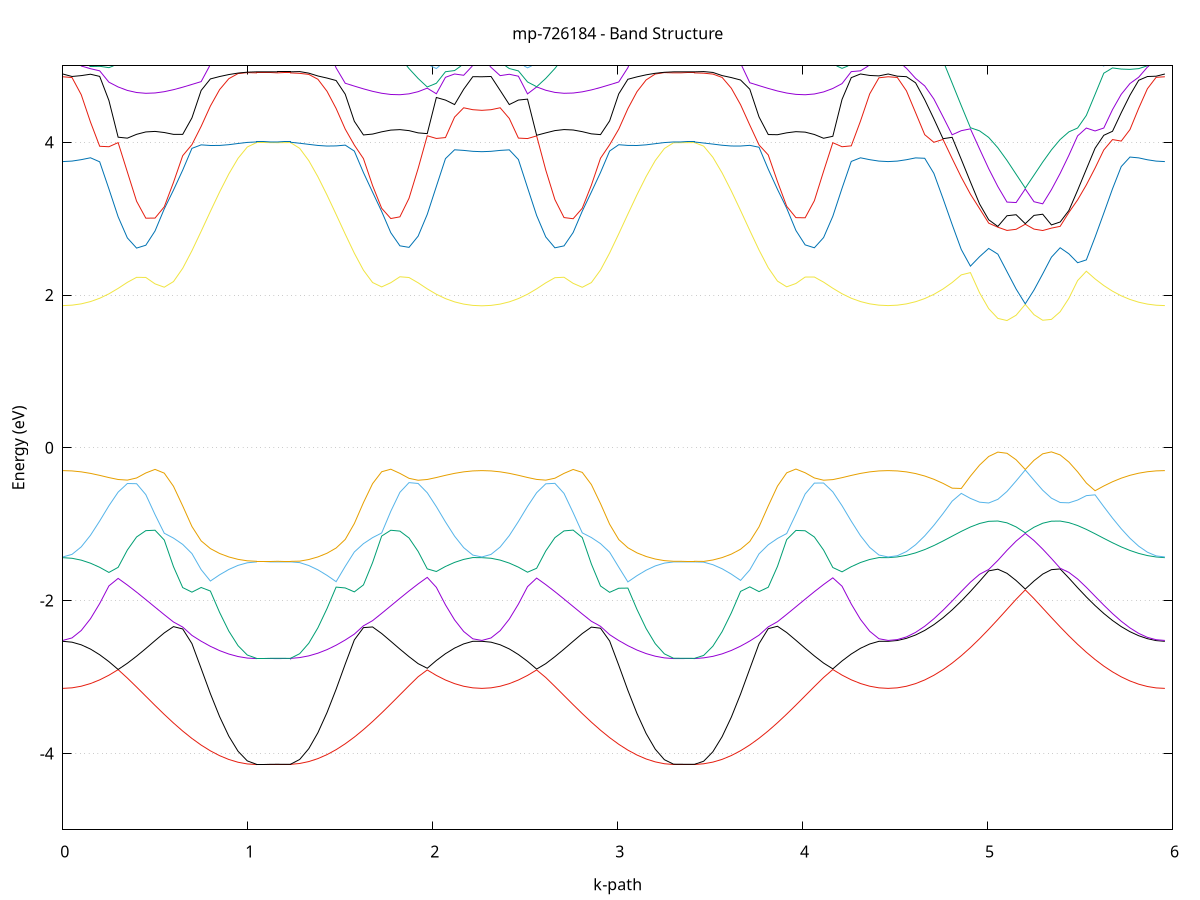 set title 'mp-726184 - Band Structure'
set xlabel 'k-path'
set ylabel 'Energy (eV)'
set grid y
set yrange [-5:5]
set terminal png size 800,600
set output 'mp-726184_bands_gnuplot.png'
plot '-' using 1:2 with lines notitle, '-' using 1:2 with lines notitle, '-' using 1:2 with lines notitle, '-' using 1:2 with lines notitle, '-' using 1:2 with lines notitle, '-' using 1:2 with lines notitle, '-' using 1:2 with lines notitle, '-' using 1:2 with lines notitle, '-' using 1:2 with lines notitle, '-' using 1:2 with lines notitle, '-' using 1:2 with lines notitle, '-' using 1:2 with lines notitle, '-' using 1:2 with lines notitle, '-' using 1:2 with lines notitle, '-' using 1:2 with lines notitle, '-' using 1:2 with lines notitle, '-' using 1:2 with lines notitle, '-' using 1:2 with lines notitle, '-' using 1:2 with lines notitle, '-' using 1:2 with lines notitle, '-' using 1:2 with lines notitle, '-' using 1:2 with lines notitle, '-' using 1:2 with lines notitle, '-' using 1:2 with lines notitle, '-' using 1:2 with lines notitle, '-' using 1:2 with lines notitle, '-' using 1:2 with lines notitle, '-' using 1:2 with lines notitle, '-' using 1:2 with lines notitle, '-' using 1:2 with lines notitle, '-' using 1:2 with lines notitle, '-' using 1:2 with lines notitle, '-' using 1:2 with lines notitle, '-' using 1:2 with lines notitle, '-' using 1:2 with lines notitle, '-' using 1:2 with lines notitle, '-' using 1:2 with lines notitle, '-' using 1:2 with lines notitle, '-' using 1:2 with lines notitle, '-' using 1:2 with lines notitle
0.000000 -16.413125
0.049874 -16.412525
0.099748 -16.410825
0.149622 -16.408025
0.199496 -16.404325
0.249370 -16.400025
0.299244 -16.395425
0.349118 -16.390925
0.398992 -16.386825
0.448866 -16.383725
0.498740 -16.381825
0.548614 -16.381425
0.598487 -16.382625
0.648361 -16.385225
0.698235 -16.388725
0.748109 -16.392925
0.797983 -16.397225
0.847857 -16.401225
0.897731 -16.404725
0.947605 -16.407525
0.997479 -16.409225
1.047353 -16.409925
1.047353 -16.409925
1.085139 -16.409925
1.122925 -16.409925
1.160711 -16.409925
1.160711 -16.409925
1.196092 -16.409925
1.231473 -16.409925
1.231473 -16.409925
1.231473 -16.409925
1.231473 -16.409925
1.280742 -16.409025
1.330011 -16.407125
1.379280 -16.404225
1.428549 -16.400625
1.477818 -16.396525
1.527086 -16.392225
1.576355 -16.388125
1.625624 -16.384725
1.674893 -16.382325
1.724162 -16.381325
1.773431 -16.381825
1.822700 -16.383825
1.871969 -16.387025
1.921238 -16.391125
1.970506 -16.395625
2.019775 -16.400225
2.069044 -16.404425
2.118313 -16.408025
2.167582 -16.410825
2.216851 -16.412525
2.266120 -16.413125
2.266120 -16.413125
2.315445 -16.412525
2.364770 -16.410825
2.414095 -16.408125
2.463420 -16.404425
2.512745 -16.400225
2.562071 -16.395725
2.611396 -16.391225
2.660721 -16.387125
2.710046 -16.383925
2.759371 -16.381925
2.808696 -16.381425
2.858021 -16.382425
2.907347 -16.384825
2.956672 -16.388325
3.005997 -16.392325
3.055322 -16.396625
3.104647 -16.400725
3.153972 -16.404325
3.203298 -16.407125
3.252623 -16.409025
3.301948 -16.409925
3.301948 -16.409925
3.301948 -16.409925
3.301948 -16.409925
3.339734 -16.409925
3.377520 -16.409925
3.415306 -16.409925
3.415306 -16.409925
3.415306 -16.409925
3.415306 -16.409925
3.465179 -16.409325
3.515052 -16.407625
3.564926 -16.404925
3.614799 -16.401425
3.664672 -16.397325
3.714545 -16.393025
3.764419 -16.388825
3.814292 -16.385225
3.864165 -16.382625
3.914038 -16.381325
3.963912 -16.381625
4.013785 -16.383525
4.063658 -16.386725
4.113531 -16.390725
4.163404 -16.395325
4.213278 -16.399925
4.263151 -16.404225
4.313024 -16.407925
4.362897 -16.410825
4.412771 -16.412525
4.462644 -16.413125
4.462644 -16.413125
4.512062 -16.412525
4.561480 -16.410825
4.610898 -16.408025
4.660316 -16.404125
4.709734 -16.399525
4.759152 -16.394125
4.808570 -16.388225
4.857989 -16.382025
4.907407 -16.375525
4.956825 -16.369025
5.006243 -16.362625
5.055661 -16.356425
5.105079 -16.350425
5.154497 -16.344825
5.203915 -16.340125
5.203915 -16.340125
5.251093 -16.344425
5.298272 -16.349725
5.345450 -16.355325
5.392628 -16.361125
5.439806 -16.367025
5.486984 -16.373125
5.534162 -16.379225
5.581341 -16.385125
5.628519 -16.390825
5.675697 -16.396225
5.722875 -16.401025
5.770053 -16.405225
5.817232 -16.408625
5.864410 -16.411125
5.911588 -16.412625
5.958766 -16.413125
e
0.000000 -16.326725
0.049874 -16.326425
0.099748 -16.325325
0.149622 -16.323625
0.199496 -16.321225
0.249370 -16.318325
0.299244 -16.314925
0.349118 -16.313725
0.398992 -16.319525
0.448866 -16.326425
0.498740 -16.334325
0.548614 -16.342925
0.598487 -16.352125
0.648361 -16.361525
0.698235 -16.371025
0.748109 -16.380025
0.797983 -16.388325
0.847857 -16.395625
0.897731 -16.401725
0.947605 -16.406225
0.997479 -16.408925
1.047353 -16.409825
1.047353 -16.409825
1.085139 -16.409825
1.122925 -16.409825
1.160711 -16.409825
1.160711 -16.409825
1.196092 -16.409825
1.231473 -16.409825
1.231473 -16.409825
1.231473 -16.409725
1.231473 -16.409725
1.280742 -16.408325
1.330011 -16.405225
1.379280 -16.400425
1.428549 -16.394125
1.477818 -16.386625
1.527086 -16.378225
1.576355 -16.369125
1.625624 -16.359725
1.674893 -16.350325
1.724162 -16.341225
1.773431 -16.332725
1.822700 -16.325025
1.871969 -16.318225
1.921238 -16.312625
1.970506 -16.315125
2.019775 -16.318525
2.069044 -16.321425
2.118313 -16.323725
2.167582 -16.325425
2.216851 -16.326425
2.266120 -16.326725
2.266120 -16.326725
2.315445 -16.326425
2.364770 -16.325425
2.414095 -16.323725
2.463420 -16.321325
2.512745 -16.318425
2.562071 -16.315025
2.611396 -16.313425
2.660721 -16.319025
2.710046 -16.325825
2.759371 -16.333625
2.808696 -16.342125
2.858021 -16.351225
2.907347 -16.360525
2.956672 -16.369925
3.005997 -16.378925
3.055322 -16.387225
3.104647 -16.394725
3.153972 -16.400825
3.203298 -16.405525
3.252623 -16.408625
3.301948 -16.409725
3.301948 -16.409725
3.301948 -16.409825
3.301948 -16.409725
3.339734 -16.409825
3.377520 -16.409825
3.415306 -16.409825
3.415306 -16.409825
3.415306 -16.409825
3.415306 -16.409825
3.465179 -16.408825
3.515052 -16.406125
3.564926 -16.401625
3.614799 -16.395525
3.664672 -16.388225
3.714545 -16.379825
3.764419 -16.370725
3.814292 -16.361225
3.864165 -16.351725
3.914038 -16.342425
3.963912 -16.333725
4.013785 -16.325825
4.063658 -16.318825
4.113531 -16.313025
4.163404 -16.314925
4.213278 -16.318325
4.263151 -16.321225
4.313024 -16.323625
4.362897 -16.325325
4.412771 -16.326425
4.462644 -16.326725
4.462644 -16.326725
4.512062 -16.326425
4.561480 -16.325425
4.610898 -16.323725
4.660316 -16.321425
4.709734 -16.318725
4.759152 -16.315525
4.808570 -16.312125
4.857989 -16.313925
4.907407 -16.316225
4.956825 -16.319025
5.006243 -16.322225
5.055661 -16.325825
5.105079 -16.329925
5.154497 -16.334425
5.203915 -16.338825
5.203915 -16.338825
5.251093 -16.334725
5.298272 -16.330525
5.345450 -16.326625
5.392628 -16.323125
5.439806 -16.319925
5.486984 -16.317225
5.534162 -16.314825
5.581341 -16.312925
5.628519 -16.313625
5.675697 -16.316725
5.722875 -16.319625
5.770053 -16.322025
5.817232 -16.324125
5.864410 -16.325525
5.911588 -16.326425
5.958766 -16.326725
e
0.000000 -16.311925
0.049874 -16.311625
0.099748 -16.310725
0.149622 -16.309325
0.199496 -16.307425
0.249370 -16.306425
0.299244 -16.309225
0.349118 -16.311025
0.398992 -16.306925
0.448866 -16.302925
0.498740 -16.299225
0.548614 -16.298225
0.598487 -16.297725
0.648361 -16.297625
0.698235 -16.297725
0.748109 -16.298025
0.797983 -16.298425
0.847857 -16.298825
0.897731 -16.299225
0.947605 -16.299625
0.997479 -16.299825
1.047353 -16.299925
1.047353 -16.299925
1.085139 -16.299925
1.122925 -16.299925
1.160711 -16.299925
1.160711 -16.299925
1.196092 -16.299925
1.231473 -16.299925
1.231473 -16.299925
1.231473 -16.299925
1.231473 -16.299925
1.280742 -16.299825
1.330011 -16.299525
1.379280 -16.299125
1.428549 -16.298625
1.477818 -16.298225
1.527086 -16.297925
1.576355 -16.297825
1.625624 -16.297825
1.674893 -16.297925
1.724162 -16.298125
1.773431 -16.299725
1.822700 -16.303325
1.871969 -16.307325
1.921238 -16.311325
1.970506 -16.308325
2.019775 -16.305725
2.069044 -16.307525
2.118313 -16.309325
2.167582 -16.310725
2.216851 -16.311625
2.266120 -16.311925
2.266120 -16.311925
2.315445 -16.311625
2.364770 -16.310725
2.414095 -16.309325
2.463420 -16.307425
2.512745 -16.306325
2.562071 -16.309125
2.611396 -16.311325
2.660721 -16.307225
2.710046 -16.303225
2.759371 -16.299525
2.808696 -16.298325
2.858021 -16.297725
2.907347 -16.297625
2.956672 -16.297725
3.005997 -16.298025
3.055322 -16.298325
3.104647 -16.298725
3.153972 -16.299225
3.203298 -16.299525
3.252623 -16.299825
3.301948 -16.299925
3.301948 -16.299925
3.301948 -16.299925
3.301948 -16.299925
3.339734 -16.299925
3.377520 -16.299925
3.415306 -16.299925
3.415306 -16.299925
3.415306 -16.299925
3.415306 -16.299925
3.465179 -16.299825
3.515052 -16.299625
3.564926 -16.299225
3.614799 -16.298725
3.664672 -16.298225
3.714545 -16.297925
3.764419 -16.297825
3.814292 -16.297825
3.864165 -16.297925
3.914038 -16.298025
3.963912 -16.299325
4.013785 -16.302925
4.063658 -16.306925
4.113531 -16.311025
4.163404 -16.308625
4.213278 -16.305825
4.263151 -16.307325
4.313024 -16.309325
4.362897 -16.310725
4.412771 -16.311625
4.462644 -16.311925
4.462644 -16.311925
4.512062 -16.311625
4.561480 -16.310825
4.610898 -16.309925
4.660316 -16.309425
4.709734 -16.309725
4.759152 -16.310625
4.808570 -16.312025
4.857989 -16.308725
4.907407 -16.306825
4.956825 -16.308925
5.006243 -16.310625
5.055661 -16.312025
5.105079 -16.312925
5.154497 -16.313325
5.203915 -16.313225
5.203915 -16.313225
5.251093 -16.313325
5.298272 -16.313025
5.345450 -16.312225
5.392628 -16.311025
5.439806 -16.309525
5.486984 -16.307625
5.534162 -16.307225
5.581341 -16.310425
5.628519 -16.311325
5.675697 -16.310225
5.722875 -16.309525
5.770053 -16.309525
5.817232 -16.310125
5.864410 -16.310925
5.911588 -16.311625
5.958766 -16.311925
e
0.000000 -16.304125
0.049874 -16.304125
0.099748 -16.304125
0.149622 -16.304325
0.199496 -16.304925
0.249370 -16.304925
0.299244 -16.302125
0.349118 -16.298825
0.398992 -16.298225
0.448866 -16.298125
0.498740 -16.298325
0.548614 -16.297525
0.598487 -16.297125
0.648361 -16.295725
0.698235 -16.296225
0.748109 -16.296825
0.797983 -16.297525
0.847857 -16.298125
0.897731 -16.298725
0.947605 -16.299125
0.997479 -16.299325
1.047353 -16.299425
1.047353 -16.299425
1.085139 -16.299425
1.122925 -16.299425
1.160711 -16.299425
1.160711 -16.299425
1.196092 -16.299425
1.231473 -16.299425
1.231473 -16.299425
1.231473 -16.299425
1.231473 -16.299425
1.280742 -16.299325
1.330011 -16.299125
1.379280 -16.298825
1.428549 -16.298425
1.477818 -16.297925
1.527086 -16.297225
1.576355 -16.296625
1.625624 -16.296125
1.674893 -16.297025
1.724162 -16.297825
1.773431 -16.298325
1.822700 -16.298525
1.871969 -16.298725
1.921238 -16.299125
1.970506 -16.302325
2.019775 -16.305125
2.069044 -16.304625
2.118313 -16.304225
2.167582 -16.304125
2.216851 -16.304125
2.266120 -16.304125
2.266120 -16.304125
2.315445 -16.304125
2.364770 -16.304125
2.414095 -16.304325
2.463420 -16.304925
2.512745 -16.305025
2.562071 -16.302225
2.611396 -16.299025
2.660721 -16.298225
2.710046 -16.298125
2.759371 -16.298225
2.808696 -16.297625
2.858021 -16.297225
2.907347 -16.295725
2.956672 -16.296125
3.005997 -16.296725
3.055322 -16.297425
3.104647 -16.298125
3.153972 -16.298625
3.203298 -16.299025
3.252623 -16.299325
3.301948 -16.299425
3.301948 -16.299425
3.301948 -16.299425
3.301948 -16.299425
3.339734 -16.299425
3.377520 -16.299425
3.415306 -16.299425
3.415306 -16.299425
3.415306 -16.299425
3.415306 -16.299425
3.465179 -16.299325
3.515052 -16.299125
3.564926 -16.298825
3.614799 -16.298525
3.664672 -16.298025
3.714545 -16.297425
3.764419 -16.296725
3.814292 -16.296225
3.864165 -16.296825
3.914038 -16.297825
3.963912 -16.298325
4.013785 -16.298525
4.063658 -16.298725
4.113531 -16.298825
4.163404 -16.302025
4.213278 -16.304925
4.263151 -16.304625
4.313024 -16.304225
4.362897 -16.304125
4.412771 -16.304125
4.462644 -16.304125
4.462644 -16.304125
4.512062 -16.304125
4.561480 -16.304025
4.610898 -16.303625
4.660316 -16.302525
4.709734 -16.300625
4.759152 -16.299625
4.808570 -16.302125
4.857989 -16.304525
4.907407 -16.305325
4.956825 -16.304725
5.006243 -16.307225
5.055661 -16.309425
5.105079 -16.311125
5.154497 -16.312425
5.203915 -16.313025
5.203915 -16.313025
5.251093 -16.312425
5.298272 -16.311325
5.345450 -16.309825
5.392628 -16.307825
5.439806 -16.305525
5.486984 -16.304125
5.534162 -16.305525
5.581341 -16.303325
5.628519 -16.301025
5.675697 -16.299225
5.722875 -16.301325
5.770053 -16.302925
5.817232 -16.303725
5.864410 -16.304025
5.911588 -16.304125
5.958766 -16.304125
e
0.000000 -16.291025
0.049874 -16.291325
0.099748 -16.292125
0.149622 -16.293525
0.199496 -16.295125
0.249370 -16.296725
0.299244 -16.297725
0.349118 -16.298225
0.398992 -16.295625
0.448866 -16.297125
0.498740 -16.297725
0.548614 -16.296725
0.598487 -16.295725
0.648361 -16.295525
0.698235 -16.293425
0.748109 -16.291125
0.797983 -16.288725
0.847857 -16.286525
0.897731 -16.284725
0.947605 -16.283425
0.997479 -16.282525
1.047353 -16.282225
1.047353 -16.282225
1.085139 -16.282225
1.122925 -16.282225
1.160711 -16.282225
1.160711 -16.282225
1.196092 -16.282225
1.231473 -16.282225
1.231473 -16.282225
1.231473 -16.282225
1.231473 -16.282225
1.280742 -16.282225
1.330011 -16.283225
1.379280 -16.284625
1.428549 -16.286525
1.477818 -16.288625
1.527086 -16.291025
1.576355 -16.293325
1.625624 -16.295425
1.674893 -16.296125
1.724162 -16.297225
1.773431 -16.297725
1.822700 -16.296825
1.871969 -16.295725
1.921238 -16.298725
1.970506 -16.298225
2.019775 -16.297125
2.069044 -16.295325
2.118313 -16.293525
2.167582 -16.292125
2.216851 -16.291325
2.266120 -16.291025
2.266120 -16.291025
2.315445 -16.291325
2.364770 -16.292125
2.414095 -16.293425
2.463420 -16.295125
2.512745 -16.296725
2.562071 -16.297725
2.611396 -16.298125
2.660721 -16.295525
2.710046 -16.297025
2.759371 -16.297725
2.808696 -16.296825
2.858021 -16.295725
2.907347 -16.295725
2.956672 -16.293725
3.005997 -16.291425
3.055322 -16.289025
3.104647 -16.286825
3.153972 -16.285025
3.203298 -16.283625
3.252623 -16.282625
3.301948 -16.282225
3.301948 -16.282225
3.301948 -16.282225
3.301948 -16.282225
3.339734 -16.282225
3.377520 -16.282225
3.415306 -16.282225
3.415306 -16.282225
3.415306 -16.282225
3.415306 -16.282225
3.465179 -16.282125
3.515052 -16.282925
3.564926 -16.284225
3.614799 -16.286025
3.664672 -16.288225
3.714545 -16.290625
3.764419 -16.292925
3.814292 -16.295125
3.864165 -16.296125
3.914038 -16.296925
3.963912 -16.297825
4.013785 -16.297025
4.063658 -16.295625
4.113531 -16.298725
4.163404 -16.298325
4.213278 -16.297225
4.263151 -16.295425
4.313024 -16.293625
4.362897 -16.292225
4.412771 -16.291325
4.462644 -16.291025
4.462644 -16.291025
4.512062 -16.291325
4.561480 -16.292125
4.610898 -16.293425
4.660316 -16.295225
4.709734 -16.297325
4.759152 -16.298125
4.808570 -16.295925
4.857989 -16.299025
4.907407 -16.301925
4.956825 -16.302225
5.006243 -16.299525
5.055661 -16.297125
5.105079 -16.295125
5.154497 -16.293225
5.203915 -16.291725
5.203915 -16.291725
5.251093 -16.293125
5.298272 -16.294825
5.345450 -16.296725
5.392628 -16.298925
5.439806 -16.301425
5.486984 -16.303025
5.534162 -16.300325
5.581341 -16.297425
5.628519 -16.296625
5.675697 -16.298625
5.722875 -16.296625
5.770053 -16.294725
5.817232 -16.293125
5.864410 -16.292025
5.911588 -16.291225
5.958766 -16.291025
e
0.000000 -16.281725
0.049874 -16.282125
0.099748 -16.283225
0.149622 -16.284825
0.199496 -16.286725
0.249370 -16.288925
0.299244 -16.291225
0.349118 -16.293525
0.398992 -16.295225
0.448866 -16.291425
0.498740 -16.287525
0.548614 -16.284425
0.598487 -16.281525
0.648361 -16.277725
0.698235 -16.275825
0.748109 -16.277625
0.797983 -16.279025
0.847857 -16.280125
0.897731 -16.280925
0.947605 -16.281425
0.997479 -16.281725
1.047353 -16.281825
1.047353 -16.281825
1.085139 -16.281825
1.122925 -16.281825
1.160711 -16.281825
1.160711 -16.281825
1.196092 -16.281825
1.231473 -16.281825
1.231473 -16.281825
1.231473 -16.281825
1.231473 -16.281825
1.280742 -16.282125
1.330011 -16.281725
1.379280 -16.281125
1.428549 -16.280125
1.477818 -16.278925
1.527086 -16.277325
1.576355 -16.275325
1.625624 -16.278325
1.674893 -16.282025
1.724162 -16.284825
1.773431 -16.287925
1.822700 -16.291825
1.871969 -16.295125
1.921238 -16.293125
1.970506 -16.290925
2.019775 -16.288625
2.069044 -16.286425
2.118313 -16.284525
2.167582 -16.282925
2.216851 -16.281825
2.266120 -16.281725
2.266120 -16.281725
2.315445 -16.282125
2.364770 -16.283225
2.414095 -16.284825
2.463420 -16.286725
2.512745 -16.288825
2.562071 -16.291125
2.611396 -16.293425
2.660721 -16.295425
2.710046 -16.291725
2.759371 -16.287825
2.808696 -16.284625
2.858021 -16.281825
2.907347 -16.278125
2.956672 -16.275525
3.005997 -16.277425
3.055322 -16.278825
3.104647 -16.280025
3.153972 -16.280825
3.203298 -16.281325
3.252623 -16.281625
3.301948 -16.281825
3.301948 -16.281825
3.301948 -16.281825
3.301948 -16.281825
3.339734 -16.281825
3.377520 -16.281825
3.415306 -16.281825
3.415306 -16.281825
3.415306 -16.281825
3.415306 -16.281825
3.465179 -16.282125
3.515052 -16.281825
3.564926 -16.281225
3.614799 -16.280425
3.664672 -16.279125
3.714545 -16.277625
3.764419 -16.275625
3.814292 -16.277625
3.864165 -16.281525
3.914038 -16.284525
3.963912 -16.287425
4.013785 -16.291425
4.063658 -16.295025
4.113531 -16.293325
4.163404 -16.291125
4.213278 -16.288725
4.263151 -16.286525
4.313024 -16.284625
4.362897 -16.282925
4.412771 -16.281825
4.462644 -16.281725
4.462644 -16.281725
4.512062 -16.282025
4.561480 -16.283325
4.610898 -16.285225
4.660316 -16.287525
4.709734 -16.290125
4.759152 -16.292925
4.808570 -16.295425
4.857989 -16.292925
4.907407 -16.290925
4.956825 -16.289425
5.006243 -16.288725
5.055661 -16.288625
5.105079 -16.289225
5.154497 -16.290325
5.203915 -16.291625
5.203915 -16.291625
5.251093 -16.290325
5.298272 -16.289325
5.345450 -16.288725
5.392628 -16.288625
5.439806 -16.289125
5.486984 -16.290225
5.534162 -16.292025
5.581341 -16.294225
5.628519 -16.294625
5.675697 -16.291925
5.722875 -16.289225
5.770053 -16.286925
5.817232 -16.284825
5.864410 -16.283125
5.911588 -16.282025
5.958766 -16.281725
e
0.000000 -16.281225
0.049874 -16.281325
0.099748 -16.281625
0.149622 -16.282025
0.199496 -16.282525
0.249370 -16.283225
0.299244 -16.283925
0.349118 -16.284625
0.398992 -16.285325
0.448866 -16.285825
0.498740 -16.285625
0.548614 -16.283325
0.598487 -16.279325
0.648361 -16.275325
0.698235 -16.273625
0.748109 -16.269625
0.797983 -16.266025
0.847857 -16.262825
0.897731 -16.260225
0.947605 -16.258325
0.997479 -16.257125
1.047353 -16.256725
1.047353 -16.256725
1.085139 -16.256725
1.122925 -16.256725
1.160711 -16.256725
1.160711 -16.256725
1.196092 -16.256725
1.231473 -16.256725
1.231473 -16.256725
1.231473 -16.256725
1.231473 -16.256725
1.280742 -16.257325
1.330011 -16.258625
1.379280 -16.260625
1.428549 -16.263325
1.477818 -16.266525
1.527086 -16.270225
1.576355 -16.274225
1.625624 -16.275925
1.674893 -16.279925
1.724162 -16.283925
1.773431 -16.286125
1.822700 -16.286225
1.871969 -16.285725
1.921238 -16.285025
1.970506 -16.284325
2.019775 -16.283625
2.069044 -16.282925
2.118313 -16.282425
2.167582 -16.282025
2.216851 -16.281725
2.266120 -16.281325
2.266120 -16.281325
2.315445 -16.281325
2.364770 -16.281625
2.414095 -16.282025
2.463420 -16.282525
2.512745 -16.283125
2.562071 -16.283825
2.611396 -16.284625
2.660721 -16.285325
2.710046 -16.285825
2.759371 -16.285725
2.808696 -16.283725
2.858021 -16.279725
2.907347 -16.275825
2.956672 -16.274125
3.005997 -16.270125
3.055322 -16.266425
3.104647 -16.263225
3.153972 -16.260625
3.203298 -16.258525
3.252623 -16.257225
3.301948 -16.256725
3.301948 -16.256725
3.301948 -16.256725
3.301948 -16.256725
3.339734 -16.256725
3.377520 -16.256725
3.415306 -16.256725
3.415306 -16.256725
3.415306 -16.256725
3.415306 -16.256725
3.465179 -16.257125
3.515052 -16.258225
3.564926 -16.260125
3.614799 -16.262725
3.664672 -16.265925
3.714545 -16.269525
3.764419 -16.273525
3.814292 -16.275325
3.864165 -16.279325
3.914038 -16.283325
3.963912 -16.286025
4.013785 -16.286225
4.063658 -16.285825
4.113531 -16.285125
4.163404 -16.284325
4.213278 -16.283625
4.263151 -16.283025
4.313024 -16.282425
4.362897 -16.282025
4.412771 -16.281725
4.462644 -16.281225
4.462644 -16.281225
4.512062 -16.281425
4.561480 -16.281525
4.610898 -16.281525
4.660316 -16.281525
4.709734 -16.281425
4.759152 -16.281125
4.808570 -16.280625
4.857989 -16.279825
4.907407 -16.278525
4.956825 -16.276825
5.006243 -16.274825
5.055661 -16.272525
5.105079 -16.270125
5.154497 -16.267925
5.203915 -16.266125
5.203915 -16.266125
5.251093 -16.267825
5.298272 -16.269925
5.345450 -16.272025
5.392628 -16.274225
5.439806 -16.276225
5.486984 -16.277925
5.534162 -16.279325
5.581341 -16.280225
5.628519 -16.280925
5.675697 -16.281325
5.722875 -16.281525
5.770053 -16.281525
5.817232 -16.281525
5.864410 -16.281525
5.911588 -16.281425
5.958766 -16.281225
e
0.000000 -16.274625
0.049874 -16.274325
0.099748 -16.273625
0.149622 -16.272625
0.199496 -16.271425
0.249370 -16.270225
0.299244 -16.268825
0.349118 -16.267425
0.398992 -16.265825
0.448866 -16.264325
0.498740 -16.265325
0.548614 -16.268325
0.598487 -16.271025
0.648361 -16.273625
0.698235 -16.271525
0.748109 -16.268025
0.797983 -16.264925
0.847857 -16.262125
0.897731 -16.259825
0.947605 -16.258125
0.997479 -16.257025
1.047353 -16.256625
1.047353 -16.256625
1.085139 -16.256625
1.122925 -16.256625
1.160711 -16.256725
1.160711 -16.256725
1.196092 -16.256625
1.231473 -16.256625
1.231473 -16.256625
1.231473 -16.256725
1.231473 -16.256725
1.280742 -16.257325
1.330011 -16.258525
1.379280 -16.260325
1.428549 -16.262625
1.477818 -16.265425
1.527086 -16.268625
1.576355 -16.272225
1.625624 -16.272925
1.674893 -16.270325
1.724162 -16.267425
1.773431 -16.264425
1.822700 -16.263725
1.871969 -16.265425
1.921238 -16.267025
1.970506 -16.268525
2.019775 -16.269925
2.069044 -16.271225
2.118313 -16.272425
2.167582 -16.273525
2.216851 -16.274325
2.266120 -16.274625
2.266120 -16.274625
2.315445 -16.274325
2.364770 -16.273625
2.414095 -16.272625
2.463420 -16.271525
2.512745 -16.270225
2.562071 -16.268925
2.611396 -16.267525
2.660721 -16.265925
2.710046 -16.264425
2.759371 -16.265125
2.808696 -16.268025
2.858021 -16.270825
2.907347 -16.273325
2.956672 -16.272025
3.005997 -16.268525
3.055322 -16.265325
3.104647 -16.262525
3.153972 -16.260225
3.203298 -16.258425
3.252623 -16.257225
3.301948 -16.256725
3.301948 -16.256725
3.301948 -16.256725
3.301948 -16.256725
3.339734 -16.256725
3.377520 -16.256625
3.415306 -16.256625
3.415306 -16.256625
3.415306 -16.256625
3.415306 -16.256625
3.465179 -16.257025
3.515052 -16.258125
3.564926 -16.259925
3.614799 -16.262125
3.664672 -16.264925
3.714545 -16.268025
3.764419 -16.271525
3.814292 -16.273325
3.864165 -16.270725
3.914038 -16.267825
3.963912 -16.264825
4.013785 -16.263625
4.063658 -16.265325
4.113531 -16.266925
4.163404 -16.268425
4.213278 -16.269825
4.263151 -16.271125
4.313024 -16.272325
4.362897 -16.273425
4.412771 -16.274325
4.462644 -16.274625
4.462644 -16.274625
4.512062 -16.274325
4.561480 -16.273525
4.610898 -16.272525
4.660316 -16.271425
4.709734 -16.270225
4.759152 -16.268925
4.808570 -16.267525
4.857989 -16.266125
4.907407 -16.264625
4.956825 -16.263025
5.006243 -16.261525
5.055661 -16.262025
5.105079 -16.263125
5.154497 -16.264425
5.203915 -16.265925
5.203915 -16.265925
5.251093 -16.264525
5.298272 -16.263225
5.345450 -16.262225
5.392628 -16.261425
5.439806 -16.262525
5.486984 -16.264025
5.534162 -16.265425
5.581341 -16.266825
5.628519 -16.268225
5.675697 -16.269425
5.722875 -16.270625
5.770053 -16.271725
5.817232 -16.272725
5.864410 -16.273625
5.911588 -16.274325
5.958766 -16.274625
e
0.000000 -16.245025
0.049874 -16.245325
0.099748 -16.246025
0.149622 -16.247225
0.199496 -16.248825
0.249370 -16.250925
0.299244 -16.253325
0.349118 -16.256125
0.398992 -16.259025
0.448866 -16.262025
0.498740 -16.262325
0.548614 -16.260625
0.598487 -16.258825
0.648361 -16.257025
0.698235 -16.255325
0.748109 -16.253725
0.797983 -16.252325
0.847857 -16.251025
0.897731 -16.250025
0.947605 -16.249325
0.997479 -16.248925
1.047353 -16.248725
1.047353 -16.248725
1.085139 -16.248725
1.122925 -16.248725
1.160711 -16.248725
1.160711 -16.248725
1.196092 -16.248725
1.231473 -16.248725
1.231473 -16.248725
1.231473 -16.248725
1.231473 -16.248725
1.280742 -16.248625
1.330011 -16.248725
1.379280 -16.249525
1.428549 -16.250525
1.477818 -16.251825
1.527086 -16.253225
1.576355 -16.254925
1.625624 -16.256625
1.674893 -16.258425
1.724162 -16.260225
1.773431 -16.262025
1.822700 -16.261325
1.871969 -16.258225
1.921238 -16.255225
1.970506 -16.252525
2.019775 -16.250125
2.069044 -16.248025
2.118313 -16.246425
2.167582 -16.245225
2.216851 -16.245025
2.266120 -16.245025
2.266120 -16.245025
2.315445 -16.245225
2.364770 -16.246025
2.414095 -16.247125
2.463420 -16.248825
2.512745 -16.250825
2.562071 -16.253225
2.611396 -16.255925
2.660721 -16.258825
2.710046 -16.261825
2.759371 -16.262525
2.808696 -16.260825
2.858021 -16.259025
2.907347 -16.257225
2.956672 -16.255525
3.005997 -16.253925
3.055322 -16.252425
3.104647 -16.251225
3.153972 -16.250225
3.203298 -16.249425
3.252623 -16.248925
3.301948 -16.248725
3.301948 -16.248725
3.301948 -16.248725
3.301948 -16.248725
3.339734 -16.248725
3.377520 -16.248725
3.415306 -16.248725
3.415306 -16.248725
3.415306 -16.248725
3.415306 -16.248725
3.465179 -16.248625
3.515052 -16.248525
3.564926 -16.249325
3.614799 -16.250325
3.664672 -16.251525
3.714545 -16.253025
3.764419 -16.254625
3.814292 -16.256325
3.864165 -16.258125
3.914038 -16.260025
3.963912 -16.261825
4.013785 -16.261625
4.063658 -16.258525
4.113531 -16.255525
4.163404 -16.252725
4.213278 -16.250225
4.263151 -16.248125
4.313024 -16.246425
4.362897 -16.245225
4.412771 -16.245025
4.462644 -16.245025
4.462644 -16.245025
4.512062 -16.245225
4.561480 -16.245725
4.610898 -16.246825
4.660316 -16.248325
4.709734 -16.250025
4.759152 -16.252025
4.808570 -16.254125
4.857989 -16.256125
4.907407 -16.257925
4.956825 -16.259425
5.006243 -16.260625
5.055661 -16.259725
5.105079 -16.258125
5.154497 -16.256525
5.203915 -16.255225
5.203915 -16.255225
5.251093 -16.256425
5.298272 -16.257925
5.345450 -16.259425
5.392628 -16.260725
5.439806 -16.259825
5.486984 -16.258525
5.534162 -16.256925
5.581341 -16.255125
5.628519 -16.253225
5.675697 -16.251325
5.722875 -16.249525
5.770053 -16.247925
5.817232 -16.246525
5.864410 -16.245625
5.911588 -16.245125
5.958766 -16.245025
e
0.000000 -16.244225
0.049874 -16.244225
0.099748 -16.244325
0.149622 -16.244425
0.199496 -16.244525
0.249370 -16.244625
0.299244 -16.244725
0.349118 -16.244925
0.398992 -16.245125
0.448866 -16.245325
0.498740 -16.245525
0.548614 -16.245725
0.598487 -16.246025
0.648361 -16.246225
0.698235 -16.246425
0.748109 -16.246725
0.797983 -16.246925
0.847857 -16.247225
0.897731 -16.247525
0.947605 -16.247725
0.997479 -16.247925
1.047353 -16.247925
1.047353 -16.247925
1.085139 -16.247925
1.122925 -16.247925
1.160711 -16.247925
1.160711 -16.247925
1.196092 -16.247925
1.231473 -16.247925
1.231473 -16.247925
1.231473 -16.247925
1.231473 -16.247925
1.280742 -16.248225
1.330011 -16.248425
1.379280 -16.248225
1.428549 -16.247925
1.477818 -16.247625
1.527086 -16.247425
1.576355 -16.247225
1.625624 -16.246925
1.674893 -16.246725
1.724162 -16.246525
1.773431 -16.246225
1.822700 -16.246025
1.871969 -16.245825
1.921238 -16.245725
1.970506 -16.245525
2.019775 -16.245425
2.069044 -16.245225
2.118313 -16.245125
2.167582 -16.245125
2.216851 -16.244525
2.266120 -16.244225
2.266120 -16.244225
2.315445 -16.244225
2.364770 -16.244325
2.414095 -16.244325
2.463420 -16.244425
2.512745 -16.244625
2.562071 -16.244725
2.611396 -16.244925
2.660721 -16.245125
2.710046 -16.245325
2.759371 -16.245525
2.808696 -16.245725
2.858021 -16.245925
2.907347 -16.246225
2.956672 -16.246425
3.005997 -16.246725
3.055322 -16.246925
3.104647 -16.247225
3.153972 -16.247425
3.203298 -16.247725
3.252623 -16.247825
3.301948 -16.247925
3.301948 -16.247925
3.301948 -16.247925
3.301948 -16.247925
3.339734 -16.247925
3.377520 -16.247925
3.415306 -16.247925
3.415306 -16.247925
3.415306 -16.247925
3.415306 -16.247925
3.465179 -16.248125
3.515052 -16.248425
3.564926 -16.248225
3.614799 -16.248025
3.664672 -16.247725
3.714545 -16.247425
3.764419 -16.247225
3.814292 -16.247025
3.864165 -16.246725
3.914038 -16.246525
3.963912 -16.246325
4.013785 -16.246025
4.063658 -16.245925
4.113531 -16.245725
4.163404 -16.245525
4.213278 -16.245425
4.263151 -16.245225
4.313024 -16.245125
4.362897 -16.245125
4.412771 -16.244525
4.462644 -16.244225
4.462644 -16.244225
4.512062 -16.244325
4.561480 -16.244525
4.610898 -16.244725
4.660316 -16.244925
4.709734 -16.245225
4.759152 -16.245525
4.808570 -16.246125
4.857989 -16.246725
4.907407 -16.247525
4.956825 -16.248425
5.006243 -16.249525
5.055661 -16.250725
5.105079 -16.252025
5.154497 -16.253425
5.203915 -16.254725
5.203915 -16.254725
5.251093 -16.253525
5.298272 -16.252225
5.345450 -16.250925
5.392628 -16.249825
5.439806 -16.248725
5.486984 -16.247825
5.534162 -16.247025
5.581341 -16.246425
5.628519 -16.245825
5.675697 -16.245425
5.722875 -16.245125
5.770053 -16.244825
5.817232 -16.244725
5.864410 -16.244525
5.911588 -16.244325
5.958766 -16.244225
e
0.000000 -12.683325
0.049874 -12.677225
0.099748 -12.658825
0.149622 -12.628325
0.199496 -12.585725
0.249370 -12.531425
0.299244 -12.465825
0.349118 -12.389425
0.398992 -12.303025
0.448866 -12.207725
0.498740 -12.104825
0.548614 -11.996225
0.598487 -11.884025
0.648361 -11.770725
0.698235 -11.659325
0.748109 -11.552925
0.797983 -11.455125
0.847857 -11.369125
0.897731 -11.298325
0.947605 -11.245325
0.997479 -11.212425
1.047353 -11.200825
1.047353 -11.200825
1.085139 -11.200825
1.122925 -11.200825
1.160711 -11.201025
1.160711 -11.201025
1.196092 -11.200825
1.231473 -11.200725
1.231473 -11.200725
1.231473 -11.200725
1.231473 -11.200725
1.280742 -11.211925
1.330011 -11.248925
1.379280 -11.305125
1.428549 -11.378525
1.477818 -11.466225
1.527086 -11.565125
1.576355 -11.671825
1.625624 -11.783025
1.674893 -11.895525
1.724162 -12.006725
1.773431 -12.114125
1.822700 -12.215525
1.871969 -12.309525
1.921238 -12.394525
1.970506 -12.469625
2.019775 -12.534225
2.069044 -12.587525
2.118313 -12.629325
2.167582 -12.659225
2.216851 -12.677325
2.266120 -12.683325
2.266120 -12.683325
2.315445 -12.677325
2.364770 -12.659225
2.414095 -12.629225
2.463420 -12.587425
2.512745 -12.534025
2.562071 -12.469425
2.611396 -12.394225
2.660721 -12.309125
2.710046 -12.215125
2.759371 -12.113725
2.808696 -12.006425
2.858021 -11.895425
2.907347 -11.783025
2.956672 -11.672225
3.005997 -11.565925
3.055322 -11.467625
3.104647 -11.380525
3.153972 -11.307925
3.203298 -11.252525
3.252623 -11.216525
3.301948 -11.201225
3.301948 -11.201225
3.301948 -11.201025
3.301948 -11.201225
3.339734 -11.201025
3.377520 -11.200825
3.415306 -11.200825
3.415306 -11.200825
3.415306 -11.200725
3.415306 -11.200725
3.465179 -11.205925
3.515052 -11.238425
3.564926 -11.291225
3.614799 -11.362025
3.664672 -11.448125
3.714545 -11.546225
3.764419 -11.653025
3.814292 -11.765125
3.864165 -11.879025
3.914038 -11.991925
3.963912 -12.101225
4.013785 -12.204725
4.063658 -12.300625
4.113531 -12.387625
4.163404 -12.464525
4.213278 -12.530525
4.263151 -12.585125
4.313024 -12.627925
4.362897 -12.658725
4.412771 -12.677125
4.462644 -12.683325
4.462644 -12.683325
4.512062 -12.677325
4.561480 -12.659225
4.610898 -12.629325
4.660316 -12.587825
4.709734 -12.535025
4.759152 -12.471525
4.808570 -12.398025
4.857989 -12.315425
4.907407 -12.224625
4.956825 -12.127225
5.006243 -12.024625
5.055661 -11.918825
5.105079 -11.812225
5.154497 -11.707325
5.203915 -11.611725
5.203915 -11.611725
5.251093 -11.700925
5.298272 -11.798925
5.345450 -11.898825
5.392628 -11.998425
5.439806 -12.095625
5.486984 -12.188825
5.534162 -12.276625
5.581341 -12.357825
5.628519 -12.431425
5.675697 -12.496525
5.722875 -12.552725
5.770053 -12.599225
5.817232 -12.635825
5.864410 -12.662125
5.911588 -12.678025
5.958766 -12.683325
e
0.000000 -11.234125
0.049874 -11.232725
0.099748 -11.228625
0.149622 -11.222025
0.199496 -11.213525
0.249370 -11.203525
0.299244 -11.192825
0.349118 -11.182225
0.398992 -11.172525
0.448866 -11.164525
0.498740 -11.158725
0.548614 -11.155625
0.598487 -11.155225
0.648361 -11.157425
0.698235 -11.161725
0.748109 -11.167425
0.797983 -11.173925
0.847857 -11.180425
0.897731 -11.186225
0.947605 -11.190825
0.997479 -11.193825
1.047353 -11.194925
1.047353 -11.194925
1.085139 -11.194925
1.122925 -11.194925
1.160711 -11.194925
1.160711 -11.194925
1.196092 -11.194925
1.231473 -11.194925
1.231473 -11.194925
1.231473 -11.195625
1.231473 -11.195625
1.280742 -11.199125
1.330011 -11.195725
1.379280 -11.190725
1.428549 -11.184425
1.477818 -11.177625
1.527086 -11.170925
1.576355 -11.164925
1.625624 -11.160525
1.674893 -11.158125
1.724162 -11.158325
1.773431 -11.161225
1.822700 -11.166725
1.871969 -11.174525
1.921238 -11.183925
1.970506 -11.194125
2.019775 -11.204525
2.069044 -11.214125
2.118313 -11.222425
2.167582 -11.228725
2.216851 -11.232725
2.266120 -11.234125
2.266120 -11.234125
2.315445 -11.232725
2.364770 -11.228725
2.414095 -11.222225
2.463420 -11.213825
2.512745 -11.203925
2.562071 -11.193325
2.611396 -11.182825
2.660721 -11.173125
2.710046 -11.165025
2.759371 -11.159125
2.808696 -11.155825
2.858021 -11.155225
2.907347 -11.157125
2.956672 -11.161125
3.005997 -11.166625
3.055322 -11.173025
3.104647 -11.179525
3.153972 -11.185425
3.203298 -11.190225
3.252623 -11.193525
3.301948 -11.194925
3.301948 -11.194925
3.301948 -11.194925
3.301948 -11.194925
3.339734 -11.194925
3.377520 -11.194925
3.415306 -11.194925
3.415306 -11.194925
3.415306 -11.194925
3.415306 -11.194925
3.465179 -11.199725
3.515052 -11.196725
3.564926 -11.191925
3.614799 -11.185825
3.664672 -11.179025
3.714545 -11.172125
3.764419 -11.165825
3.814292 -11.161025
3.864165 -11.158325
3.914038 -11.158125
3.963912 -11.160725
4.013785 -11.166025
4.063658 -11.173625
4.113531 -11.183025
4.163404 -11.193325
4.213278 -11.203825
4.263151 -11.213725
4.313024 -11.222125
4.362897 -11.228625
4.412771 -11.232725
4.462644 -11.234125
4.462644 -11.234125
4.512062 -11.232725
4.561480 -11.228825
4.610898 -11.223025
4.660316 -11.216325
4.709734 -11.210125
4.759152 -11.206325
4.808570 -11.207025
4.857989 -11.214725
4.907407 -11.232025
4.956825 -11.261025
5.006243 -11.303525
5.055661 -11.360225
5.105079 -11.430725
5.154497 -11.513625
5.203915 -11.601725
5.203915 -11.601725
5.251093 -11.519125
5.298272 -11.440425
5.345450 -11.372425
5.392628 -11.316425
5.439806 -11.272825
5.486984 -11.241425
5.534162 -11.220925
5.581341 -11.209825
5.628519 -11.206025
5.675697 -11.207325
5.722875 -11.211925
5.770053 -11.218025
5.817232 -11.224225
5.864410 -11.229425
5.911588 -11.232925
5.958766 -11.234125
e
0.000000 -7.067425
0.049874 -7.081325
0.099748 -7.121125
0.149622 -7.181325
0.199496 -7.254525
0.249370 -7.332725
0.299244 -7.408325
0.349118 -7.474825
0.398992 -7.526725
0.448866 -7.560125
0.498740 -7.572025
0.548614 -7.561125
0.598487 -7.527025
0.648361 -7.470725
0.698235 -7.394725
0.748109 -7.302925
0.797983 -7.200825
0.847857 -7.095625
0.897731 -6.996425
0.947605 -6.913725
0.997479 -6.858025
1.047353 -6.837625
1.047353 -6.837625
1.085139 -6.837625
1.122925 -6.837725
1.160711 -6.838025
1.160711 -6.838025
1.196092 -6.837725
1.231473 -6.837625
1.231473 -6.837625
1.231473 -6.838125
1.231473 -6.838125
1.280742 -6.861425
1.330011 -6.923725
1.379280 -7.010725
1.428549 -7.111925
1.477818 -7.217425
1.527086 -7.318425
1.576355 -7.408225
1.625624 -7.481725
1.674893 -7.535425
1.724162 -7.567025
1.773431 -7.575625
1.822700 -7.561725
1.871969 -7.526925
1.921238 -7.473925
1.970506 -7.406925
2.019775 -7.331225
2.069044 -7.253225
2.118313 -7.180425
2.167582 -7.120625
2.216851 -7.081225
2.266120 -7.067425
2.266120 -7.067425
2.315445 -7.081125
2.364770 -7.120225
2.414095 -7.179625
2.463420 -7.251925
2.512745 -7.329425
2.562071 -7.404725
2.611396 -7.471225
2.660721 -7.523825
2.710046 -7.558325
2.759371 -7.571925
2.808696 -7.563125
2.858021 -7.531425
2.907347 -7.477925
2.956672 -7.404625
3.005997 -7.315225
3.055322 -7.214925
3.104647 -7.110525
3.153972 -7.010725
3.203298 -6.925425
3.252623 -6.865125
3.301948 -6.838425
3.301948 -6.838425
3.301948 -6.838025
3.301948 -6.838425
3.339734 -6.838025
3.377520 -6.837725
3.415306 -6.837625
3.415306 -6.837625
3.415306 -6.837625
3.415306 -6.837625
3.465179 -6.851025
3.515052 -6.906625
3.564926 -6.989925
3.614799 -7.090225
3.664672 -7.196825
3.714545 -7.300525
3.764419 -7.393825
3.814292 -7.471325
3.864165 -7.528825
3.914038 -7.564125
3.963912 -7.575825
4.013785 -7.564325
4.063658 -7.531225
4.113531 -7.479125
4.163404 -7.412225
4.213278 -7.336025
4.263151 -7.256925
4.313024 -7.182925
4.362897 -7.121925
4.412771 -7.081525
4.462644 -7.067425
4.462644 -7.067425
4.512062 -7.081325
4.561480 -7.121625
4.610898 -7.185325
4.660316 -7.267525
4.709734 -7.362025
4.759152 -7.462225
4.808570 -7.561225
4.857989 -7.652225
4.907407 -7.728825
4.956825 -7.785525
5.006243 -7.817925
5.055661 -7.823125
5.105079 -7.799625
5.154497 -7.747625
5.203915 -7.671725
5.203915 -7.671725
5.251093 -7.743425
5.298272 -7.794625
5.345450 -7.820925
5.392628 -7.821925
5.439806 -7.798425
5.486984 -7.752725
5.534162 -7.687825
5.581341 -7.608125
5.628519 -7.518525
5.675697 -7.424425
5.722875 -7.331525
5.770053 -7.245525
5.817232 -7.171825
5.864410 -7.115225
5.911588 -7.079625
5.958766 -7.067425
e
0.000000 -5.597225
0.049874 -5.618625
0.099748 -5.679925
0.149622 -5.774025
0.199496 -5.891825
0.249370 -6.023725
0.299244 -6.161725
0.349118 -6.299025
0.398992 -6.430325
0.448866 -6.551525
0.498740 -6.659525
0.548614 -6.751725
0.598487 -6.826525
0.648361 -6.882325
0.698235 -6.918525
0.748109 -6.935425
0.797983 -6.934225
0.847857 -6.917925
0.897731 -6.891725
0.947605 -6.863025
0.997479 -6.840325
1.047353 -6.831425
1.047353 -6.831425
1.085139 -6.831425
1.122925 -6.831425
1.160711 -6.831625
1.160711 -6.831625
1.196092 -6.831425
1.231473 -6.831425
1.231473 -6.831425
1.231473 -6.832725
1.231473 -6.832725
1.280742 -6.850625
1.330011 -6.875525
1.379280 -6.904625
1.428549 -6.929825
1.477818 -6.944025
1.527086 -6.942725
1.576355 -6.923325
1.625624 -6.884725
1.674893 -6.826825
1.724162 -6.750325
1.773431 -6.656825
1.822700 -6.547925
1.871969 -6.426225
1.921238 -6.294925
1.970506 -6.157825
2.019775 -6.020425
2.069044 -5.889225
2.118313 -5.772425
2.167582 -5.679025
2.216851 -5.618325
2.266120 -5.597225
2.266120 -5.597225
2.315445 -5.618225
2.364770 -5.678525
2.414095 -5.771325
2.463420 -5.887525
2.512745 -6.018025
2.562071 -6.154725
2.611396 -6.291125
2.660721 -6.421725
2.710046 -6.542825
2.759371 -6.651025
2.808696 -6.743925
2.858021 -6.819825
2.907347 -6.877125
2.956672 -6.915325
3.005997 -6.934325
3.055322 -6.935325
3.104647 -6.921025
3.153972 -6.896025
3.203298 -6.867425
3.252623 -6.843325
3.301948 -6.831825
3.301948 -6.831825
3.301948 -6.831625
3.301948 -6.831825
3.339734 -6.831625
3.377520 -6.831525
3.415306 -6.831425
3.415306 -6.831425
3.415306 -6.831425
3.415306 -6.831425
3.465179 -6.846225
3.515052 -6.869025
3.564926 -6.898325
3.614799 -6.925225
3.664672 -6.942325
3.714545 -6.944325
3.764419 -6.928025
3.814292 -6.892125
3.864165 -6.836525
3.914038 -6.761725
3.963912 -6.669125
4.013785 -6.560625
4.063658 -6.438725
4.113531 -6.306425
4.163404 -6.168025
4.213278 -6.028725
4.263151 -5.895425
4.313024 -5.776325
4.362897 -5.681025
4.412771 -5.618925
4.462644 -5.597225
4.462644 -5.597225
4.512062 -5.618425
4.561480 -5.680425
4.610898 -5.778825
4.660316 -5.907625
4.709734 -6.060025
4.759152 -6.229225
4.808570 -6.409025
4.857989 -6.593925
4.907407 -6.778925
4.956825 -6.959725
5.006243 -7.132325
5.055661 -7.292925
5.105079 -7.437925
5.154497 -7.564125
5.203915 -7.664925
5.203915 -7.664925
5.251093 -7.571325
5.298272 -7.454825
5.345450 -7.321425
5.392628 -7.173725
5.439806 -7.014725
5.486984 -6.847425
5.534162 -6.675125
5.581341 -6.501125
5.628519 -6.329425
5.675697 -6.164125
5.722875 -6.010225
5.770053 -5.872925
5.817232 -5.757825
5.864410 -5.670525
5.911588 -5.615925
5.958766 -5.597225
e
0.000000 -3.149025
0.049874 -3.141925
0.099748 -3.120825
0.149622 -3.085925
0.199496 -3.037625
0.249370 -2.976625
0.299244 -2.903725
0.349118 -3.013725
0.398992 -3.131425
0.448866 -3.251925
0.498740 -3.372225
0.548614 -3.489725
0.598487 -3.602225
0.648361 -3.707725
0.698235 -3.804625
0.748109 -3.891325
0.797983 -3.966725
0.847857 -4.029825
0.897731 -4.079725
0.947605 -4.116025
0.997479 -4.138125
1.047353 -4.145825
1.047353 -4.145825
1.085139 -4.145825
1.122925 -4.145725
1.160711 -4.145625
1.160711 -4.145625
1.196092 -4.145725
1.231473 -4.145825
1.231473 -4.145825
1.231473 -4.143525
1.231473 -4.143525
1.280742 -4.132125
1.330011 -4.107225
1.379280 -4.068425
1.428549 -4.016325
1.477818 -3.951325
1.527086 -3.874425
1.576355 -3.786525
1.625624 -3.688925
1.674893 -3.582925
1.724162 -3.470325
1.773431 -3.353025
1.822700 -3.233225
1.871969 -3.113525
1.921238 -2.996625
1.970506 -2.907825
2.019775 -2.979425
2.069044 -3.039525
2.118313 -3.086925
2.167582 -3.121325
2.216851 -3.142025
2.266120 -3.149025
2.266120 -3.149025
2.315445 -3.142025
2.364770 -3.121325
2.414095 -3.086925
2.463420 -3.039425
2.512745 -2.979425
2.562071 -2.907625
2.611396 -3.006925
2.660721 -3.123425
2.710046 -3.242825
2.759371 -3.362125
2.808696 -3.479025
2.858021 -3.591225
2.907347 -3.696625
2.956672 -3.793725
3.005997 -3.881025
3.055322 -3.957325
3.104647 -4.021625
3.153972 -4.073125
3.203298 -4.111125
3.252623 -4.135425
3.301948 -4.145525
3.301948 -4.145525
3.301948 -4.145625
3.301948 -4.145525
3.339734 -4.145625
3.377520 -4.145725
3.415306 -4.145825
3.415306 -4.145825
3.415306 -4.145825
3.415306 -4.145825
3.465179 -4.136025
3.515052 -4.114225
3.564926 -4.078125
3.614799 -4.028225
3.664672 -3.965025
3.714545 -3.889425
3.764419 -3.802425
3.814292 -3.705125
3.864165 -3.599025
3.914038 -3.485825
3.963912 -3.367525
4.013785 -3.246425
4.063658 -3.125125
4.113531 -3.006525
4.163404 -2.902225
4.213278 -2.975425
4.263151 -3.036825
4.313024 -3.085425
4.362897 -3.120625
4.412771 -3.141925
4.462644 -3.149025
4.462644 -3.149025
4.512062 -3.142025
4.561480 -3.121225
4.610898 -3.086625
4.660316 -3.038625
4.709734 -2.977525
4.759152 -2.903925
4.808570 -2.818325
4.857989 -2.721625
4.907407 -2.614825
4.956825 -2.499025
5.006243 -2.375725
5.055661 -2.246825
5.105079 -2.114525
5.154497 -1.982225
5.203915 -1.859425
5.203915 -1.859425
5.251093 -1.974025
5.298272 -2.097925
5.345450 -2.222125
5.392628 -2.343925
5.439806 -2.461225
5.486984 -2.572325
5.534162 -2.676125
5.581341 -2.771325
5.628519 -2.857225
5.675697 -2.932925
5.722875 -2.998025
5.770053 -3.051925
5.817232 -3.094125
5.864410 -3.124525
5.911588 -3.142925
5.958766 -3.149025
e
0.000000 -2.532725
0.049874 -2.544325
0.099748 -2.578725
0.149622 -2.634325
0.199496 -2.708725
0.249370 -2.798925
0.299244 -2.901725
0.349118 -2.820125
0.398992 -2.727325
0.448866 -2.627525
0.498740 -2.523825
0.548614 -2.422625
0.598487 -2.340625
0.648361 -2.370925
0.698235 -2.563125
0.748109 -2.888825
0.797983 -3.218125
0.847857 -3.518825
0.897731 -3.774725
0.947605 -3.972025
0.997479 -4.098025
1.047353 -4.143125
1.047353 -4.143125
1.085139 -4.143125
1.122925 -4.142825
1.160711 -4.142225
1.160711 -4.142225
1.196092 -4.142925
1.231473 -4.143125
1.231473 -4.143125
1.231473 -4.142125
1.231473 -4.142125
1.280742 -4.079725
1.330011 -3.938525
1.379280 -3.729725
1.428549 -3.465925
1.477818 -3.160625
1.527086 -2.831125
1.576355 -2.514425
1.625624 -2.353625
1.674893 -2.344925
1.724162 -2.430825
1.773431 -2.532225
1.822700 -2.635025
1.871969 -2.733725
1.921238 -2.825325
1.970506 -2.885625
2.019775 -2.784025
2.069044 -2.694925
2.118313 -2.621525
2.167582 -2.566725
2.216851 -2.532825
2.266120 -2.532725
2.266120 -2.532725
2.315445 -2.544225
2.364770 -2.578025
2.414095 -2.632625
2.463420 -2.705925
2.512745 -2.794925
2.562071 -2.896325
2.611396 -2.825325
2.660721 -2.733825
2.710046 -2.635225
2.759371 -2.532625
2.808696 -2.431525
2.858021 -2.346925
2.907347 -2.361225
2.956672 -2.528525
3.005997 -2.846525
3.055322 -3.175025
3.104647 -3.478325
3.153972 -3.739425
3.203298 -3.944925
3.252623 -4.082325
3.301948 -4.141325
3.301948 -4.141325
3.301948 -4.142225
3.301948 -4.141325
3.339734 -4.142225
3.377520 -4.142825
3.415306 -4.143125
3.415306 -4.143125
3.415306 -4.143125
3.415306 -4.143125
3.465179 -4.102725
3.515052 -3.977925
3.564926 -3.781025
3.614799 -3.524825
3.664672 -3.223125
3.714545 -2.892425
3.764419 -2.564425
3.814292 -2.367625
3.864165 -2.335825
3.914038 -2.417825
3.963912 -2.519525
4.013785 -2.623825
4.063658 -2.724325
4.113531 -2.817725
4.163404 -2.893425
4.213278 -2.789925
4.263151 -2.698925
4.313024 -2.623925
4.362897 -2.567825
4.412771 -2.533125
4.462644 -2.532725
4.462644 -2.532725
4.512062 -2.522325
4.561480 -2.494125
4.610898 -2.450225
4.660316 -2.390525
4.709734 -2.315125
4.759152 -2.225025
4.808570 -2.121425
4.857989 -2.005825
4.907407 -1.880325
4.956825 -1.747525
5.006243 -1.610625
5.055661 -1.588625
5.105079 -1.642925
5.154497 -1.737125
5.203915 -1.848625
5.203915 -1.848625
5.251093 -1.743925
5.298272 -1.652925
5.345450 -1.594825
5.392628 -1.585525
5.439806 -1.705025
5.486984 -1.831225
5.534162 -1.952025
5.581341 -2.065025
5.628519 -2.168325
5.675697 -2.260525
5.722875 -2.340325
5.770053 -2.406925
5.817232 -2.459725
5.864410 -2.498525
5.911588 -2.523525
5.958766 -2.532725
e
0.000000 -2.521425
0.049874 -2.488225
0.099748 -2.391325
0.149622 -2.237725
0.199496 -2.038325
0.249370 -1.807525
0.299244 -1.709225
0.349118 -1.796025
0.398992 -1.889325
0.448866 -1.986625
0.498740 -2.085725
0.548614 -2.184225
0.598487 -2.279925
0.648361 -2.346125
0.698235 -2.455325
0.748109 -2.531625
0.797983 -2.598425
0.847857 -2.654725
0.897731 -2.699525
0.947605 -2.732125
0.997479 -2.752125
1.047353 -2.759025
1.047353 -2.759025
1.085139 -2.759025
1.122925 -2.759025
1.160711 -2.758925
1.160711 -2.758925
1.196092 -2.759025
1.231473 -2.759025
1.231473 -2.759025
1.231473 -2.756625
1.231473 -2.756625
1.280742 -2.745825
1.330011 -2.723425
1.379280 -2.688525
1.428549 -2.641825
1.477818 -2.583925
1.527086 -2.515825
1.576355 -2.438625
1.625624 -2.329825
1.674893 -2.262525
1.724162 -2.166925
1.773431 -2.068825
1.822700 -1.970425
1.871969 -1.873825
1.921238 -1.781625
1.970506 -1.695925
2.019775 -1.826425
2.069044 -2.055325
2.118313 -2.252525
2.167582 -2.404325
2.216851 -2.500025
2.266120 -2.521325
2.266120 -2.521325
2.315445 -2.488825
2.364770 -2.393425
2.414095 -2.242125
2.463420 -2.045625
2.512745 -1.817625
2.562071 -1.705125
2.611396 -1.790725
2.660721 -1.882925
2.710046 -1.979225
2.759371 -2.077425
2.808696 -2.175225
2.858021 -2.270525
2.907347 -2.336425
2.956672 -2.445825
3.005997 -2.522525
3.055322 -2.590125
3.104647 -2.647425
3.153972 -2.693525
3.203298 -2.727825
3.252623 -2.749625
3.301948 -2.758725
3.301948 -2.758725
3.301948 -2.758925
3.301948 -2.758725
3.339734 -2.758925
3.377520 -2.759025
3.415306 -2.759025
3.415306 -2.759025
3.415306 -2.759025
3.415306 -2.759025
3.465179 -2.749425
3.515052 -2.729725
3.564926 -2.697225
3.614799 -2.652525
3.664672 -2.596125
3.714545 -2.529025
3.764419 -2.452425
3.814292 -2.343525
3.864165 -2.276225
3.914038 -2.180025
3.963912 -2.080925
4.013785 -1.981225
4.063658 -1.883225
4.113531 -1.789325
4.163404 -1.701925
4.213278 -1.811725
4.263151 -2.044625
4.313024 -2.246025
4.362897 -2.401225
4.412771 -2.499225
4.462644 -2.521425
4.462644 -2.521425
4.512062 -2.510425
4.561480 -2.475325
4.610898 -2.415925
4.660316 -2.335625
4.709734 -2.238025
4.759152 -2.126625
4.808570 -2.005525
4.857989 -1.880125
4.907407 -1.758825
4.956825 -1.655725
5.006243 -1.592425
5.055661 -1.473825
5.105079 -1.341925
5.154497 -1.220825
5.203915 -1.120625
5.203915 -1.120625
5.251093 -1.213725
5.298272 -1.326025
5.345450 -1.448525
5.392628 -1.576325
5.439806 -1.630525
5.486984 -1.717025
5.534162 -1.825925
5.581341 -1.942925
5.628519 -2.059325
5.675697 -2.169725
5.722875 -2.270225
5.770053 -2.357525
5.817232 -2.428825
5.864410 -2.481125
5.911588 -2.511825
5.958766 -2.521425
e
0.000000 -1.437725
0.049874 -1.445925
0.099748 -1.470225
0.149622 -1.510125
0.199496 -1.564225
0.249370 -1.631325
0.299244 -1.564525
0.349118 -1.337725
0.398992 -1.166925
0.448866 -1.084225
0.498740 -1.078725
0.548614 -1.206425
0.598487 -1.555525
0.648361 -1.829525
0.698235 -1.889225
0.748109 -1.828125
0.797983 -1.874925
0.847857 -2.154625
0.897731 -2.399525
0.947605 -2.590125
0.997479 -2.712225
1.047353 -2.755825
1.047353 -2.755825
1.085139 -2.755825
1.122925 -2.755525
1.160711 -2.755025
1.160711 -2.755025
1.196092 -2.755625
1.231473 -2.755925
1.231473 -2.755925
1.231473 -2.755225
1.231473 -2.755225
1.280742 -2.695025
1.330011 -2.558225
1.379280 -2.356425
1.428549 -2.104625
1.477818 -1.823125
1.527086 -1.834325
1.576355 -1.885725
1.625624 -1.794525
1.674893 -1.502725
1.724162 -1.154825
1.773431 -1.078925
1.822700 -1.090125
1.871969 -1.180125
1.921238 -1.356025
1.970506 -1.584325
2.019775 -1.619025
2.069044 -1.553025
2.118313 -1.499725
2.167582 -1.460625
2.216851 -1.436625
2.266120 -1.437725
2.266120 -1.437725
2.315445 -1.445725
2.364770 -1.469725
2.414095 -1.508925
2.463420 -1.562225
2.512745 -1.628225
2.562071 -1.576725
2.611396 -1.349925
2.660721 -1.175825
2.710046 -1.087425
2.759371 -1.077025
2.808696 -1.174125
2.858021 -1.521525
2.907347 -1.808625
2.956672 -1.891825
3.005997 -1.838025
3.055322 -1.836225
3.104647 -2.116325
3.153972 -2.365525
3.203298 -2.564025
3.252623 -2.697025
3.301948 -2.754125
3.301948 -2.754125
3.301948 -2.755025
3.301948 -2.754125
3.339734 -2.754925
3.377520 -2.755525
3.415306 -2.755825
3.415306 -2.755825
3.415306 -2.755925
3.415306 -2.755925
3.465179 -2.717325
3.515052 -2.596325
3.564926 -2.405925
3.614799 -2.160325
3.664672 -1.879325
3.714545 -1.820025
3.764419 -1.882325
3.814292 -1.825225
3.864165 -1.552225
3.914038 -1.201625
3.963912 -1.081425
4.013785 -1.085625
4.063658 -1.167225
4.113531 -1.338225
4.163404 -1.566725
4.213278 -1.623425
4.263151 -1.556025
4.313024 -1.501425
4.362897 -1.461425
4.412771 -1.436825
4.462644 -1.437725
4.462644 -1.437725
4.512062 -1.427925
4.561480 -1.407325
4.610898 -1.375125
4.660316 -1.332025
4.709734 -1.279525
4.759152 -1.220025
4.808570 -1.156725
4.857989 -1.093825
4.907407 -1.036325
4.956825 -0.990325
5.006243 -0.962225
5.055661 -0.958025
5.105079 -0.981925
5.154497 -1.035325
5.203915 -1.112425
5.203915 -1.112425
5.251093 -1.039625
5.298272 -0.987025
5.345450 -0.960325
5.392628 -0.958725
5.439806 -0.979325
5.486984 -1.017325
5.534162 -1.067625
5.581341 -1.124925
5.628519 -1.184625
5.675697 -1.242925
5.722875 -1.296825
5.770053 -1.343725
5.817232 -1.382025
5.864410 -1.410525
5.911588 -1.428925
5.958766 -1.437725
e
0.000000 -1.428625
0.049874 -1.394525
0.099748 -1.296325
0.149622 -1.144925
0.199496 -0.957725
0.249370 -0.758425
0.299244 -0.579725
0.349118 -0.467125
0.398992 -0.469625
0.448866 -0.612425
0.498740 -0.874025
0.548614 -1.118025
0.598487 -1.181625
0.648361 -1.264225
0.698235 -1.384325
0.748109 -1.594525
0.797983 -1.743825
0.847857 -1.662325
0.897731 -1.592225
0.947605 -1.538725
0.997479 -1.505125
1.047353 -1.493125
1.047353 -1.493125
1.085139 -1.493125
1.122925 -1.493225
1.160711 -1.493325
1.160711 -1.493325
1.196092 -1.493225
1.231473 -1.493125
1.231473 -1.493125
1.231473 -1.492725
1.231473 -1.492725
1.280742 -1.502825
1.330011 -1.540625
1.379280 -1.597425
1.428549 -1.669625
1.477818 -1.752025
1.527086 -1.551925
1.576355 -1.363225
1.625624 -1.254325
1.674893 -1.175725
1.724162 -1.114825
1.773431 -0.830925
1.822700 -0.582425
1.871969 -0.455425
1.921238 -0.466625
1.970506 -0.587925
2.019775 -0.770125
2.069044 -0.970025
2.118313 -1.156525
2.167582 -1.306625
2.216851 -1.404025
2.266120 -1.428625
2.266120 -1.428625
2.315445 -1.395125
2.364770 -1.298425
2.414095 -1.149325
2.463420 -0.964425
2.512745 -0.766625
2.562071 -0.587625
2.611396 -0.471025
2.660721 -0.465025
2.710046 -0.596925
2.759371 -0.848625
2.808696 -1.113125
2.858021 -1.174425
2.907347 -1.254125
2.956672 -1.366625
3.005997 -1.562425
3.055322 -1.755225
3.104647 -1.673425
3.153972 -1.601925
3.203298 -1.546025
3.252623 -1.509225
3.301948 -1.493625
3.301948 -1.493625
3.301948 -1.493325
3.301948 -1.493625
3.339734 -1.493425
3.377520 -1.493225
3.415306 -1.493125
3.415306 -1.493125
3.415306 -1.493125
3.415306 -1.493125
3.465179 -1.496725
3.515052 -1.530025
3.564926 -1.583325
3.614799 -1.653525
3.664672 -1.735425
3.714545 -1.597925
3.764419 -1.388225
3.814292 -1.268925
3.864165 -1.186125
3.914038 -1.121925
3.963912 -0.867525
4.013785 -0.604625
4.063658 -0.461625
4.113531 -0.460725
4.163404 -0.576325
4.213278 -0.758025
4.263151 -0.960325
4.313024 -1.150125
4.362897 -1.303525
4.412771 -1.403125
4.462644 -1.428625
4.462644 -1.428625
4.512062 -1.412625
4.561480 -1.357625
4.610898 -1.268825
4.660316 -1.152425
4.709734 -1.014425
4.759152 -0.861025
4.808570 -0.698225
4.857989 -0.596425
4.907407 -0.662125
4.956825 -0.711425
5.006243 -0.722125
5.055661 -0.674525
5.105079 -0.571125
5.154497 -0.433425
5.203915 -0.289325
5.203915 -0.289325
5.251093 -0.424225
5.298272 -0.555225
5.345450 -0.658925
5.392628 -0.716025
5.439806 -0.720025
5.486984 -0.683625
5.534162 -0.626025
5.581341 -0.615325
5.628519 -0.770225
5.675697 -0.920025
5.722875 -1.059425
5.770053 -1.183725
5.817232 -1.287725
5.864410 -1.366425
5.911588 -1.414725
5.958766 -1.428625
e
0.000000 -0.298125
0.049874 -0.302325
0.099748 -0.314625
0.149622 -0.334525
0.199496 -0.360525
0.249370 -0.389525
0.299244 -0.414625
0.349118 -0.422725
0.398992 -0.394625
0.448866 -0.329225
0.498740 -0.282225
0.548614 -0.331325
0.598487 -0.503525
0.648361 -0.760525
0.698235 -1.029725
0.748109 -1.218125
0.797983 -1.319025
0.847857 -1.383025
0.897731 -1.428425
0.947605 -1.460025
0.997479 -1.478925
1.047353 -1.485425
1.047353 -1.485425
1.085139 -1.485425
1.122925 -1.485425
1.160711 -1.485325
1.160711 -1.485325
1.196092 -1.485425
1.231473 -1.485425
1.231473 -1.485425
1.231473 -1.486225
1.231473 -1.486225
1.280742 -1.483525
1.330011 -1.462225
1.379280 -1.428225
1.428549 -1.380025
1.477818 -1.311525
1.527086 -1.199325
1.576355 -0.991125
1.625624 -0.717325
1.674893 -0.469325
1.724162 -0.313225
1.773431 -0.279825
1.822700 -0.334425
1.871969 -0.399225
1.921238 -0.424425
1.970506 -0.414525
2.019775 -0.388825
2.069044 -0.359925
2.118313 -0.334125
2.167582 -0.314425
2.216851 -0.302225
2.266120 -0.298125
2.266120 -0.298125
2.315445 -0.302225
2.364770 -0.314325
2.414095 -0.333925
2.463420 -0.359625
2.512745 -0.388325
2.562071 -0.413625
2.611396 -0.423025
2.660721 -0.397925
2.710046 -0.334525
2.759371 -0.283325
2.808696 -0.321525
2.858021 -0.481325
2.907347 -0.730325
2.956672 -1.000525
3.005997 -1.200525
3.055322 -1.308325
3.104647 -1.375125
3.153972 -1.422525
3.203298 -1.455825
3.252623 -1.476625
3.301948 -1.485225
3.301948 -1.485225
3.301948 -1.485325
3.301948 -1.485225
3.339734 -1.485325
3.377520 -1.485425
3.415306 -1.485425
3.415306 -1.485425
3.415306 -1.485425
3.415306 -1.485425
3.465179 -1.486925
3.515052 -1.468325
3.564926 -1.436825
3.614799 -1.391425
3.664672 -1.327225
3.714545 -1.225625
3.764419 -1.034225
3.814292 -0.761325
3.864165 -0.501325
3.914038 -0.327225
3.963912 -0.277825
4.013785 -0.326425
4.063658 -0.394325
4.113531 -0.423925
4.163404 -0.415925
4.213278 -0.390625
4.263151 -0.361325
4.313024 -0.334925
4.362897 -0.314825
4.412771 -0.302325
4.462644 -0.298125
4.462644 -0.298125
4.512062 -0.302325
4.561480 -0.314925
4.610898 -0.336825
4.660316 -0.368925
4.709734 -0.411725
4.759152 -0.465325
4.808570 -0.528025
4.857989 -0.532125
4.907407 -0.371125
4.956825 -0.225925
5.006243 -0.113425
5.055661 -0.056025
5.105079 -0.071425
5.154497 -0.156225
5.203915 -0.283625
5.203915 -0.283625
5.251093 -0.163325
5.298272 -0.078525
5.345450 -0.053125
5.392628 -0.093025
5.439806 -0.186325
5.486984 -0.314025
5.534162 -0.460625
5.581341 -0.561625
5.628519 -0.499625
5.675697 -0.444025
5.722875 -0.397225
5.770053 -0.359925
5.817232 -0.332025
5.864410 -0.312925
5.911588 -0.301825
5.958766 -0.298125
e
0.000000 1.861975
0.049874 1.867575
0.099748 1.884675
0.149622 1.914375
0.199496 1.957775
0.249370 2.015775
0.299244 2.087275
0.349118 2.166275
0.398992 2.231875
0.448866 2.230275
0.498740 2.146475
0.548614 2.102575
0.598487 2.176275
0.648361 2.349775
0.698235 2.579975
0.748109 2.834475
0.797983 3.094775
0.847857 3.348775
0.897731 3.585575
0.947605 3.790075
0.997479 3.937875
1.047353 3.995775
1.047353 3.995775
1.085139 3.995775
1.122925 3.995375
1.160711 3.994575
1.160711 3.994575
1.196092 3.995475
1.231473 3.995775
1.231473 3.995775
1.231473 3.995375
1.231473 3.995375
1.280742 3.920675
1.330011 3.759675
1.379280 3.548675
1.428549 3.309575
1.477818 3.055675
1.527086 2.797675
1.576355 2.547475
1.625624 2.325175
1.674893 2.164175
1.724162 2.106575
1.773431 2.161475
1.822700 2.239275
1.871969 2.229375
1.921238 2.160175
1.970506 2.081075
2.019775 2.010475
2.069044 1.953375
2.118313 1.910575
2.167582 1.881375
2.216851 1.864575
2.266120 1.859075
2.266120 1.859075
2.315445 1.864575
2.364770 1.881475
2.414095 1.910775
2.463420 1.953575
2.512745 2.010675
2.562071 2.081175
2.611396 2.159675
2.660721 2.226975
2.710046 2.232975
2.759371 2.153275
2.808696 2.101575
2.858021 2.163275
2.907347 2.327075
2.956672 2.550875
3.005997 2.801575
3.055322 3.059575
3.104647 3.312975
3.153972 3.551175
3.203298 3.760375
3.252623 3.918275
3.301948 3.993375
3.301948 3.993375
3.301948 3.994575
3.301948 3.993375
3.339734 3.994575
3.377520 3.995375
3.415306 3.995775
3.415306 3.995775
3.415306 3.995775
3.415306 3.995775
3.465179 3.949175
3.515052 3.802875
3.564926 3.598575
3.614799 3.361275
3.664672 3.106575
3.714545 2.845275
3.764419 2.589475
3.814292 2.357875
3.864165 2.182675
3.914038 2.107575
3.963912 2.151275
4.013785 2.235275
4.063658 2.235875
4.113531 2.169075
4.163404 2.089075
4.213278 2.016875
4.263151 1.958375
4.313024 1.914675
4.362897 1.884775
4.412771 1.867575
4.462644 1.861975
4.462644 1.861975
4.512062 1.867475
4.561480 1.884075
4.610898 1.912675
4.660316 1.953975
4.709734 2.009075
4.759152 2.078875
4.808570 2.163875
4.857989 2.264075
4.907407 2.293775
4.956825 2.029675
5.006243 1.821975
5.055661 1.694475
5.105079 1.666275
5.154497 1.735775
5.203915 1.878275
5.203915 1.878275
5.251093 1.742975
5.298272 1.669975
5.345450 1.681275
5.392628 1.781675
5.439806 1.957675
5.486984 2.189375
5.534162 2.311775
5.581341 2.211575
5.628519 2.124275
5.675697 2.050475
5.722875 1.989975
5.770053 1.942175
5.817232 1.906275
5.864410 1.881375
5.911588 1.866775
5.958766 1.861975
e
0.000000 3.747075
0.049874 3.753675
0.099748 3.772275
0.149622 3.796875
0.199496 3.744075
0.249370 3.389375
0.299244 3.024375
0.349118 2.747675
0.398992 2.614675
0.448866 2.652075
0.498740 2.838675
0.548614 3.127475
0.598487 3.373875
0.648361 3.635375
0.698235 3.920175
0.748109 3.965975
0.797983 3.957775
0.847857 3.958375
0.897731 3.968375
0.947605 3.983875
0.997479 3.998075
1.047353 4.004175
1.047353 4.004175
1.085139 4.004175
1.122925 4.004075
1.160711 4.003975
1.160711 4.003975
1.196092 4.004075
1.231473 4.004075
1.231473 4.004075
1.231473 4.000375
1.231473 4.000375
1.280742 3.987275
1.330011 3.972575
1.379280 3.958275
1.428549 3.950475
1.477818 3.952375
1.527086 3.962675
1.576355 3.884275
1.625624 3.602775
1.674893 3.346975
1.724162 3.093875
1.773431 2.815975
1.822700 2.644475
1.871969 2.624175
1.921238 2.771175
1.970506 3.055575
2.019775 3.421875
2.069044 3.785675
2.118313 3.901575
2.167582 3.893575
2.216851 3.881375
2.266120 3.876675
2.266120 3.876675
2.315445 3.881375
2.364770 3.893475
2.414095 3.900775
2.463420 3.774175
2.512745 3.405975
2.562071 3.041175
2.611396 2.760375
2.660721 2.618375
2.710046 2.643575
2.759371 2.818475
2.808696 3.098075
2.858021 3.348275
2.907347 3.604275
2.956672 3.885275
3.005997 3.967975
3.055322 3.958775
3.104647 3.957775
3.153972 3.966375
3.203298 3.981275
3.252623 3.996075
3.301948 4.003875
3.301948 4.003875
3.301948 4.003975
3.301948 4.003875
3.339734 4.003975
3.377520 4.004175
3.415306 4.004175
3.415306 4.004175
3.415306 4.004175
3.415306 4.004175
3.465179 3.990175
3.515052 3.976175
3.564926 3.960975
3.614799 3.951175
3.664672 3.950875
3.714545 3.959675
3.764419 3.934775
3.814292 3.647575
3.864165 3.383775
3.914038 3.136775
3.963912 2.845175
4.013785 2.656675
4.063658 2.618575
4.113531 2.752475
4.163404 3.031075
4.213278 3.397875
4.263151 3.749075
4.313024 3.796575
4.362897 3.772075
4.412771 3.753575
4.462644 3.747075
4.462644 3.747075
4.512062 3.753475
4.561480 3.771475
4.610898 3.795475
4.660316 3.790375
4.709734 3.592675
4.759152 3.263675
4.808570 2.923575
4.857989 2.596175
4.907407 2.378275
4.956825 2.502075
5.006243 2.610175
5.055661 2.535375
5.105079 2.306575
5.154497 2.078675
5.203915 1.884875
5.203915 1.884875
5.251093 2.065275
5.298272 2.277075
5.345450 2.495675
5.392628 2.619075
5.439806 2.539675
5.486984 2.423275
5.534162 2.460175
5.581341 2.757475
5.628519 3.071675
5.675697 3.391075
5.722875 3.681875
5.770053 3.806475
5.817232 3.795575
5.864410 3.770775
5.911588 3.753275
5.958766 3.747075
e
0.000000 4.857475
0.049874 4.847275
0.099748 4.622575
0.149622 4.264975
0.199496 3.947475
0.249370 3.941575
0.299244 3.995275
0.349118 3.610675
0.398992 3.227975
0.448866 3.006275
0.498740 3.007575
0.548614 3.154975
0.598487 3.474775
0.648361 3.824275
0.698235 3.968975
0.748109 4.208175
0.797983 4.473875
0.847857 4.689375
0.897731 4.832475
0.947605 4.899475
0.997479 4.911975
1.047353 4.908475
1.047353 4.908475
1.085139 4.908475
1.122925 4.908475
1.160711 4.908575
1.160711 4.908575
1.196092 4.908375
1.231473 4.908375
1.231473 4.908375
1.231473 4.908075
1.231473 4.908075
1.280742 4.902175
1.330011 4.888475
1.379280 4.824575
1.428549 4.667775
1.477818 4.442375
1.527086 4.172075
1.576355 3.963075
1.625624 3.785875
1.674893 3.433475
1.724162 3.135575
1.773431 3.001575
1.822700 3.023775
1.871969 3.266475
1.921238 3.656875
1.970506 4.084975
2.019775 4.049975
2.069044 4.061375
2.118313 4.329375
2.167582 4.451375
2.216851 4.426375
2.266120 4.417975
2.266120 4.417975
2.315445 4.426375
2.364770 4.451475
2.414095 4.311975
2.463420 4.054575
2.512745 4.048575
2.562071 4.083275
2.611396 3.635875
2.660721 3.249475
2.710046 3.014275
2.759371 2.999175
2.808696 3.136275
2.858021 3.438775
2.907347 3.790775
2.956672 3.967375
3.005997 4.171975
3.055322 4.440175
3.104647 4.662575
3.153972 4.815975
3.203298 4.893375
3.252623 4.912075
3.301948 4.908675
3.301948 4.908675
3.301948 4.908575
3.301948 4.908675
3.339734 4.908575
3.377520 4.908475
3.415306 4.908475
3.415306 4.908475
3.415306 4.908475
3.415306 4.908475
3.465179 4.904375
3.515052 4.892375
3.564926 4.848675
3.614799 4.706775
3.664672 4.491375
3.714545 4.224575
3.764419 3.965075
3.814292 3.833975
3.864165 3.485675
3.914038 3.162075
3.963912 3.013175
4.013785 3.011275
4.063658 3.234775
4.113531 3.620075
4.163404 3.994375
4.213278 3.941475
4.263151 3.953075
4.313024 4.277475
4.362897 4.633475
4.412771 4.843675
4.462644 4.857475
4.462644 4.857475
4.512062 4.848475
4.561480 4.673175
4.610898 4.387575
4.660316 4.099275
4.709734 3.999575
4.759152 4.037175
4.808570 3.787175
4.857989 3.542075
4.907407 3.320575
4.956825 3.131975
5.006243 2.941075
5.055661 2.888275
5.105079 2.845875
5.154497 2.860575
5.203915 2.927075
5.203915 2.927075
5.251093 2.863275
5.298272 2.844675
5.345450 2.875975
5.392628 2.899475
5.439806 3.081175
5.486984 3.245575
5.534162 3.441775
5.581341 3.662275
5.628519 3.899175
5.675697 4.035275
5.722875 4.015675
5.770053 4.166275
5.817232 4.444875
5.864410 4.701275
5.911588 4.850275
5.958766 4.857475
e
0.000000 4.893675
0.049874 4.861075
0.099748 4.872475
0.149622 4.890675
0.199496 4.862275
0.249370 4.546775
0.299244 4.066375
0.349118 4.053875
0.398992 4.103875
0.448866 4.135275
0.498740 4.142075
0.548614 4.127675
0.598487 4.103575
0.648361 4.103275
0.698235 4.319175
0.748109 4.678575
0.797983 4.829175
0.847857 4.860475
0.897731 4.886375
0.947605 4.905675
0.997479 4.917675
1.047353 4.921875
1.047353 4.921875
1.085139 4.921775
1.122925 4.921675
1.160711 4.921575
1.160711 4.921575
1.196092 4.921575
1.231473 4.921575
1.231473 4.921575
1.231473 4.921975
1.231473 4.921975
1.280742 4.925375
1.330011 4.904975
1.379280 4.867775
1.428549 4.840575
1.477818 4.808275
1.527086 4.629275
1.576355 4.274275
1.625624 4.095875
1.674893 4.107175
1.724162 4.136775
1.773431 4.159275
1.822700 4.165475
1.871969 4.152375
1.921238 4.122975
1.970506 4.113175
2.019775 4.586175
2.069044 4.552275
2.118313 4.493375
2.167582 4.693975
2.216851 4.858475
2.266120 4.857475
2.266120 4.857475
2.315445 4.861075
2.364770 4.678275
2.414095 4.493575
2.463420 4.552575
2.512745 4.564675
2.562071 4.091375
2.611396 4.122975
2.660721 4.152675
2.710046 4.166275
2.759371 4.160675
2.808696 4.138875
2.858021 4.110175
2.907347 4.100175
2.956672 4.279675
3.005997 4.633675
3.055322 4.824575
3.104647 4.856175
3.153972 4.882775
3.203298 4.902975
3.252623 4.916075
3.301948 4.921575
3.301948 4.921575
3.301948 4.921575
3.301948 4.921575
3.339734 4.921675
3.377520 4.921775
3.415306 4.921875
3.415306 4.921875
3.415306 4.921875
3.415306 4.921875
3.465179 4.925375
3.515052 4.914075
3.564926 4.872975
3.614799 4.846775
3.664672 4.814975
3.714545 4.694475
3.764419 4.331875
3.814292 4.101275
3.864165 4.098875
3.914038 4.123575
3.963912 4.138775
4.013785 4.132675
4.063658 4.101875
4.113531 4.052275
4.163404 4.078375
4.213278 4.561375
4.263151 4.846075
4.313024 4.893875
4.362897 4.874575
4.412771 4.868975
4.462644 4.893675
4.462644 4.893675
4.512062 4.864875
4.561480 4.858775
4.610898 4.778175
4.660316 4.557075
4.709734 4.306675
4.759152 4.046675
4.808570 4.064775
4.857989 3.775775
4.907407 3.480975
4.956825 3.192575
5.006243 2.985475
5.055661 2.898075
5.105079 3.038075
5.154497 3.051575
5.203915 2.934275
5.203915 2.934275
5.251093 3.042675
5.298272 3.058075
5.345450 2.917975
5.392628 2.956275
5.439806 3.106975
5.486984 3.371275
5.534162 3.646875
5.581341 3.921775
5.628519 4.091275
5.675697 4.143975
5.722875 4.386775
5.770053 4.616175
5.817232 4.811275
5.864410 4.860575
5.911588 4.864875
5.958766 4.893675
e
0.000000 5.117375
0.049874 5.053075
0.099748 4.998175
0.149622 4.963075
0.199496 4.935175
0.249370 4.786675
0.299244 4.723975
0.349118 4.678675
0.398992 4.651375
0.448866 4.640975
0.498740 4.645375
0.548614 4.662075
0.598487 4.688375
0.648361 4.720975
0.698235 4.757175
0.748109 4.793975
0.797983 5.017775
0.847857 5.285175
0.897731 5.421275
0.947605 5.397775
0.997479 5.378275
1.047353 5.365075
1.047353 5.365075
1.085139 5.365075
1.122925 5.365275
1.160711 5.365575
1.160711 5.365575
1.196092 5.365275
1.231473 5.365175
1.231473 5.365175
1.231473 5.365575
1.231473 5.365575
1.280742 5.374875
1.330011 5.396375
1.379280 5.416575
1.428549 5.255975
1.477818 4.973775
1.527086 4.772475
1.576355 4.735275
1.625624 4.699275
1.674893 4.666975
1.724162 4.641475
1.773431 4.625675
1.822700 4.622275
1.871969 4.633875
1.921238 4.662175
1.970506 4.708375
2.019775 4.634775
2.069044 4.850275
2.118313 4.893775
2.167582 4.876975
2.216851 5.004975
2.266120 5.117375
2.266120 5.117375
2.315445 4.980575
2.364770 4.872175
2.414095 4.890175
2.463420 4.864775
2.512745 4.633275
2.562071 4.724375
2.611396 4.680875
2.660721 4.652675
2.710046 4.641175
2.759371 4.644475
2.808696 4.660075
2.858021 4.685275
2.907347 4.717175
2.956672 4.752775
3.005997 4.789375
3.055322 4.976275
3.104647 5.255275
3.153972 5.412275
3.203298 5.402375
3.252623 5.381175
3.301948 5.366075
3.301948 5.366075
3.301948 5.365575
3.301948 5.366075
3.339734 5.365575
3.377520 5.365175
3.415306 5.365075
3.415306 5.365075
3.415306 5.365075
3.415306 5.365075
3.465179 5.371275
3.515052 5.390175
3.564926 5.419675
3.614799 5.299475
3.664672 5.034175
3.714545 4.779275
3.764419 4.741675
3.814292 4.704775
3.864165 4.671375
3.914038 4.644475
3.963912 4.626975
4.013785 4.621975
4.063658 4.631975
4.113531 4.659075
4.163404 4.704375
4.213278 4.767975
4.263151 4.924575
4.313024 4.935375
4.362897 5.010675
4.412771 5.072975
4.462644 5.117375
4.462644 5.117375
4.512062 5.069975
4.561480 4.968775
4.610898 4.836575
4.660316 4.737775
4.709734 4.566575
4.759152 4.334675
4.808570 4.098275
4.857989 4.151575
4.907407 4.175775
4.956825 3.912675
5.006243 3.654175
5.055661 3.420175
5.105079 3.217075
5.154497 3.211075
5.203915 3.388775
5.203915 3.388775
5.251093 3.221675
5.298272 3.194175
5.345450 3.379475
5.392628 3.593075
5.439806 3.829675
5.486984 4.083975
5.534162 4.186175
5.581341 4.148075
5.628519 4.186475
5.675697 4.427275
5.722875 4.627675
5.770053 4.769075
5.817232 4.851775
5.864410 4.984075
5.911588 5.069675
5.958766 5.117375
e
0.000000 5.136975
0.049874 5.115175
0.099748 5.047475
0.149622 4.992075
0.199496 4.994775
0.249370 4.976675
0.299244 5.023775
0.349118 5.038675
0.398992 5.064075
0.448866 5.112975
0.498740 5.197075
0.548614 5.320275
0.598487 5.479075
0.648361 5.563575
0.698235 5.576675
0.748109 5.554975
0.797983 5.514075
0.847857 5.469075
0.897731 5.428775
0.947605 5.425075
0.997479 5.385175
1.047353 5.371375
1.047353 5.371375
1.085139 5.371475
1.122925 5.371775
1.160711 5.372075
1.160711 5.372075
1.196092 5.372075
1.231473 5.372175
1.231473 5.372175
1.231473 5.373575
1.231473 5.373575
1.280742 5.401275
1.330011 5.440075
1.379280 5.430675
1.428549 5.470075
1.477818 5.513875
1.527086 5.550975
1.576355 5.566175
1.625624 5.545875
1.674893 5.491575
1.724162 5.415775
1.773431 5.275675
1.822700 5.111475
1.871969 4.964575
1.921238 4.835275
1.970506 4.723675
2.019775 4.772375
2.069044 4.923375
2.118313 4.938675
2.167582 5.025075
2.216851 5.091775
2.266120 5.141475
2.266120 5.141475
2.315445 5.115575
2.364770 5.048875
2.414095 4.965075
2.463420 4.934275
2.512745 4.789675
2.562071 4.726675
2.611396 4.836175
2.660721 4.965875
2.710046 5.113075
2.759371 5.277575
2.808696 5.431875
2.858021 5.507275
2.907347 5.559875
2.956672 5.577375
3.005997 5.559475
3.055322 5.520475
3.104647 5.475775
3.153972 5.434775
3.203298 5.430775
3.252623 5.392075
3.301948 5.372175
3.301948 5.372175
3.301948 5.372075
3.301948 5.372175
3.339734 5.371775
3.377520 5.371475
3.415306 5.371375
3.415306 5.371375
3.415306 5.371375
3.415306 5.371375
3.465179 5.390875
3.515052 5.431475
3.564926 5.432375
3.614799 5.460875
3.664672 5.505275
3.714545 5.545175
3.764419 5.565775
3.814292 5.551575
3.864165 5.470875
3.914038 5.313875
3.963912 5.193175
4.013785 5.112475
4.063658 5.068075
4.113531 5.047375
4.163404 5.021875
4.213278 4.967575
4.263151 5.016075
4.313024 5.006275
4.362897 5.023175
4.412771 5.091075
4.462644 5.136975
4.462644 5.136975
4.512062 5.094275
4.561480 5.028175
4.610898 5.027075
4.660316 5.043775
4.709734 5.065575
4.759152 5.068575
4.808570 4.774775
4.857989 4.479275
4.907407 4.190275
4.956825 4.149475
5.006243 4.062975
5.055661 3.927975
5.105079 3.762375
5.154497 3.581175
5.203915 3.400875
5.203915 3.399875
5.251093 3.569475
5.298272 3.740675
5.345450 3.900075
5.392628 4.036475
5.439806 4.136175
5.486984 4.186675
5.534162 4.351475
5.581341 4.626675
5.628519 4.904075
5.675697 4.973075
5.722875 4.958175
5.770053 4.953975
5.817232 4.963975
5.864410 5.001475
5.911588 5.097675
5.958766 5.136975
e
0.000000 5.141475
0.049874 5.145075
0.099748 5.169375
0.149622 5.205775
0.199496 5.023375
0.249370 5.011375
0.299244 5.033275
0.349118 5.101675
0.398992 5.179875
0.448866 5.265175
0.498740 5.353675
0.548614 5.439475
0.598487 5.513775
0.648361 5.665775
0.698235 5.868675
0.748109 6.060775
0.797983 6.169875
0.847857 6.161975
0.897731 6.174375
0.947605 6.267275
0.997479 6.365775
1.047353 6.406675
1.047353 6.406675
1.085139 6.406675
1.122925 6.406375
1.160711 6.405875
1.160711 6.405875
1.196092 6.406475
1.231473 6.406675
1.231473 6.406675
1.231473 6.406175
1.231473 6.406175
1.280742 6.359475
1.330011 6.255175
1.379280 6.174475
1.428549 6.184275
1.477818 6.213875
1.527086 6.168975
1.576355 6.042475
1.625624 5.864675
1.674893 5.653175
1.724162 5.456475
1.773431 5.330375
1.822700 5.243475
1.871969 5.160475
1.921238 5.084875
1.970506 5.019275
2.019775 4.965175
2.069044 5.064375
2.118313 5.498175
2.167582 5.592675
2.216851 5.543275
2.266120 5.496675
2.266120 5.496675
2.315445 5.541375
2.364770 5.590275
2.414095 5.473275
2.463420 5.039275
2.512745 4.974575
2.562071 5.030175
2.611396 5.097375
2.660721 5.174375
2.710046 5.258575
2.759371 5.346175
2.808696 5.458775
2.858021 5.655775
2.907347 5.867575
2.956672 6.044675
3.005997 6.175275
3.055322 6.216475
3.104647 6.175875
3.153972 6.167775
3.203298 6.249775
3.252623 6.352075
3.301948 6.404975
3.301948 6.404975
3.301948 6.405875
3.301948 6.404975
3.339734 6.405875
3.377520 6.406375
3.415306 6.406675
3.415306 6.406675
3.415306 6.406775
3.415306 6.406775
3.465179 6.379475
3.515052 6.280775
3.564926 6.184375
3.614799 6.166175
3.664672 6.167375
3.714545 6.052675
3.764419 5.859175
3.814292 5.656575
3.864165 5.501275
3.914038 5.426775
3.963912 5.341075
4.013785 5.253075
4.063658 5.168475
4.113531 5.091575
4.163404 5.039275
4.213278 5.027975
4.263151 5.035075
4.313024 5.195575
4.362897 5.163775
4.412771 5.143675
4.462644 5.141475
4.462644 5.141475
4.512062 5.144475
4.561480 5.166975
4.610898 5.203775
4.660316 5.253975
4.709734 5.315375
4.759152 5.085375
4.808570 5.095075
4.857989 5.096475
4.907407 5.103075
4.956825 5.140175
5.006243 5.224675
5.055661 5.353875
5.105079 5.515475
5.154497 5.695475
5.203915 5.851475
5.203915 5.903475
5.251093 5.800775
5.298272 5.637575
5.345450 5.474175
5.392628 5.328375
5.439806 5.210375
5.486984 5.125375
5.534162 5.068475
5.581341 5.028275
5.628519 4.997075
5.675697 5.177475
5.722875 5.387175
5.770053 5.322475
5.817232 5.256575
5.864410 5.197575
5.911588 5.153875
5.958766 5.141475
e
0.000000 6.023275
0.049874 6.048475
0.099748 5.834475
0.149622 5.470475
0.199496 5.270675
0.249370 5.331675
0.299244 5.407675
0.349118 5.496475
0.398992 5.599275
0.448866 5.717375
0.498740 5.851375
0.548614 6.000575
0.598487 6.163275
0.648361 6.188975
0.698235 6.166275
0.748109 6.188075
0.797983 6.235575
0.847857 6.290875
0.897731 6.342275
0.947605 6.383075
0.997479 6.409275
1.047353 6.418575
1.047353 6.418575
1.085139 6.418575
1.122925 6.418475
1.160711 6.418375
1.160711 6.418375
1.196092 6.418575
1.231473 6.418575
1.231473 6.418575
1.231473 6.415975
1.231473 6.415975
1.280742 6.393175
1.330011 6.364175
1.379280 6.321475
1.428549 6.269675
1.477818 6.224775
1.527086 6.180675
1.576355 6.089475
1.625624 5.881575
1.674893 5.728675
1.724162 5.600775
1.773431 5.508075
1.822700 5.455575
1.871969 5.442675
1.921238 5.461675
1.970506 5.500575
2.019775 5.545675
2.069044 5.584175
2.118313 5.603875
2.167582 5.860075
2.216851 6.107275
2.266120 6.174175
2.266120 6.174175
2.315445 6.083575
2.364770 5.835675
2.414095 5.601975
2.463420 5.582875
2.512745 5.545075
2.562071 5.500575
2.611396 5.462475
2.660721 5.444075
2.710046 5.457675
2.759371 5.510675
2.808696 5.603775
2.858021 5.731775
2.907347 5.884675
2.956672 6.092775
3.005997 6.183575
3.055322 6.228475
3.104647 6.282975
3.153972 6.335075
3.203298 6.377475
3.252623 6.405975
3.301948 6.418175
3.301948 6.418175
3.301948 6.418375
3.301948 6.418175
3.339734 6.418375
3.377520 6.418475
3.415306 6.418575
3.415306 6.418575
3.415306 6.418575
3.415306 6.418575
3.465179 6.397975
3.515052 6.372275
3.564926 6.331875
3.614799 6.280875
3.664672 6.226375
3.714545 6.179575
3.764419 6.158975
3.814292 6.182775
3.864165 6.238875
3.914038 6.063375
3.963912 5.900175
4.013785 5.751375
4.063658 5.618275
4.113531 5.501775
4.163404 5.402375
4.213278 5.320375
4.263151 5.259575
4.313024 5.490675
4.362897 5.856775
4.412771 6.049275
4.462644 6.023275
4.462644 6.023275
4.512062 6.048675
4.561480 6.027075
4.610898 5.846975
4.660316 5.617275
4.709734 5.353575
4.759152 5.386175
4.808570 5.465275
4.857989 5.553075
4.907407 5.650575
4.956825 5.757375
5.006243 5.870175
5.055661 5.978375
5.105079 6.051175
5.154497 6.022375
5.203915 5.906875
5.203915 5.985875
5.251093 5.984075
5.298272 5.903175
5.345450 5.794575
5.392628 5.692175
5.439806 5.608575
5.486984 5.550375
5.534162 5.517575
5.581341 5.499975
5.628519 5.479275
5.675697 5.442075
5.722875 5.438875
5.770053 5.678475
5.817232 5.885075
5.864410 6.045275
5.911588 6.046875
5.958766 6.023275
e
0.000000 6.174275
0.049874 6.084775
0.099748 6.091775
0.149622 6.116475
0.199496 6.122275
0.249370 6.123475
0.299244 6.137075
0.349118 6.176275
0.398992 6.247675
0.448866 6.351075
0.498740 6.481875
0.548614 6.371975
0.598487 6.260775
0.648361 6.335675
0.698235 6.509275
0.748109 6.652575
0.797983 6.739175
0.847857 6.913175
0.897731 7.169475
0.947605 7.454175
0.997479 7.729275
1.047353 7.887475
1.047353 7.887475
1.085139 7.896575
1.122925 7.914475
1.160711 7.920675
1.160711 7.920675
1.196092 7.914775
1.231473 7.910575
1.231473 7.910575
1.231473 7.899275
1.231473 7.899275
1.280742 7.683675
1.330011 7.395875
1.379280 7.107975
1.428549 6.833775
1.477818 6.573975
1.527086 6.326175
1.576355 6.159875
1.625624 6.191475
1.674893 6.269775
1.724162 6.384775
1.773431 6.526075
1.822700 6.685575
1.871969 6.748175
1.921238 6.646575
1.970506 6.561075
2.019775 6.491675
2.069044 6.437875
2.118313 6.398375
2.167582 6.287675
2.216851 6.202975
2.266120 6.197775
2.266120 6.197775
2.315445 6.226175
2.364770 6.309875
2.414095 6.398475
2.463420 6.438275
2.512745 6.492275
2.562071 6.561875
2.611396 6.647675
2.660721 6.749475
2.710046 6.683375
2.759371 6.524375
2.808696 6.384075
2.858021 6.270675
2.907347 6.194775
2.956672 6.166575
3.005997 6.329775
3.055322 6.577975
3.104647 6.838275
3.153972 7.113075
3.203298 7.401575
3.252623 7.690175
3.301948 7.915775
3.301948 7.915775
3.301948 7.920675
3.301948 7.915775
3.339734 7.905975
3.377520 7.891475
3.415306 7.887475
3.415306 7.887475
3.415306 7.887575
3.415306 7.887575
3.465179 7.743575
3.515052 7.471775
3.564926 7.186975
3.614799 6.933875
3.664672 6.783675
3.714545 6.804075
3.764419 6.616475
3.814292 6.424175
3.864165 6.255475
3.914038 6.367175
3.963912 6.426675
4.013785 6.308575
4.063658 6.217175
4.113531 6.156175
4.163404 6.125075
4.213278 6.116975
4.263151 6.119275
4.313024 6.115575
4.362897 6.091975
4.412771 6.107675
4.462644 6.174275
4.462644 6.174275
4.512062 6.140475
4.561480 6.093875
4.610898 6.091275
4.660316 6.119875
4.709734 6.153075
4.759152 6.155775
4.808570 6.166675
4.857989 6.199575
4.907407 6.261775
4.956825 6.351175
5.006243 6.456175
5.055661 6.546675
5.105079 6.549775
5.154497 6.519975
5.203915 6.527675
5.203915 6.363275
5.251093 6.396975
5.298272 6.489775
5.345450 6.569175
5.392628 6.586175
5.439806 6.539575
5.486984 6.458075
5.534162 6.368075
5.581341 6.287675
5.628519 6.227275
5.675697 6.186775
5.722875 6.147875
5.770053 6.095275
5.817232 6.088475
5.864410 6.090375
5.911588 6.144775
5.958766 6.174275
e
0.000000 6.197775
0.049874 6.226675
0.099748 6.311675
0.149622 6.448075
0.199496 6.628275
0.249370 6.836975
0.299244 7.015075
0.349118 6.993375
0.398992 6.839775
0.448866 6.670475
0.498740 6.511475
0.548614 6.631975
0.598487 6.788075
0.648361 6.919475
0.698235 6.962775
0.748109 6.935875
0.797983 7.028875
0.847857 7.219975
0.897731 7.444375
0.947605 7.677275
0.997479 7.859375
1.047353 7.901275
1.047353 7.901275
1.085139 7.910575
1.122925 7.932375
1.160711 7.960875
1.160711 7.960875
1.196092 7.972075
1.231473 7.964675
1.231473 7.964675
1.231473 7.958075
1.231473 7.958075
1.280742 7.879675
1.330011 7.664875
1.379280 7.426775
1.428549 7.215175
1.477818 7.093575
1.527086 7.132575
1.576355 7.307375
1.625624 7.438175
1.674893 7.286375
1.724162 7.137075
1.773431 6.995375
1.822700 6.864975
1.871969 6.853675
1.921238 7.001175
1.970506 7.001175
2.019775 6.813275
2.069044 6.603675
2.118313 6.423675
2.167582 6.371275
2.216851 6.353975
2.266120 6.346175
2.266120 6.346175
2.315445 6.353675
2.364770 6.371075
2.414095 6.444075
2.463420 6.621675
2.512745 6.828075
2.562071 7.009475
2.611396 7.000475
2.660721 6.851275
2.710046 6.866475
2.759371 6.997075
2.808696 7.138975
2.858021 7.288275
2.907347 7.439975
2.956672 7.293975
3.005997 7.122275
3.055322 7.089675
3.104647 7.216075
3.153972 7.429275
3.203298 7.665875
3.252623 7.870575
3.301948 7.951475
3.301948 7.951475
3.301948 7.960875
3.301948 7.951475
3.339734 7.925575
3.377520 7.906775
3.415306 7.901275
3.415306 7.901275
3.415306 7.901175
3.415306 7.901175
3.465179 7.860675
3.515052 7.682175
3.564926 7.451375
3.614799 7.226275
3.664672 7.015275
3.714545 6.813475
3.764419 6.869875
3.814292 6.833475
3.864165 6.711075
3.914038 6.565775
3.963912 6.507975
4.013785 6.667375
4.063658 6.837275
4.113531 6.991375
4.163404 7.009975
4.213278 6.826375
4.263151 6.613375
4.313024 6.429575
4.362897 6.290375
4.412771 6.203675
4.462644 6.197775
4.462644 6.197775
4.512062 6.171875
4.561480 6.123675
4.610898 6.127575
4.660316 6.146375
4.709734 6.235875
4.759152 6.433275
4.808570 6.691775
4.857989 6.973675
4.907407 7.143475
4.956825 7.109075
5.006243 6.994475
5.055661 6.864075
5.105079 6.815175
5.154497 6.822675
5.203915 6.811575
5.203915 6.588075
5.251093 6.668575
5.298272 6.839675
5.345450 7.027475
5.392628 7.159475
5.439806 7.219175
5.486984 7.233375
5.534162 7.116275
5.581341 6.852175
5.628519 6.585775
5.675697 6.364975
5.722875 6.219175
5.770053 6.165775
5.817232 6.134575
5.864410 6.130975
5.911588 6.174575
5.958766 6.197775
e
0.000000 6.699675
0.049874 6.754775
0.099748 6.908875
0.149622 7.138875
0.199496 7.424475
0.249370 7.603475
0.299244 7.476075
0.349118 7.593175
0.398992 7.886675
0.448866 8.238975
0.498740 8.357275
0.548614 8.251875
0.598487 8.004775
0.648361 7.777875
0.698235 7.680175
0.748109 7.756175
0.797983 7.910775
0.847857 8.016875
0.897731 8.018975
0.947605 7.998875
0.997479 8.010175
1.047353 8.061675
1.047353 8.061675
1.085139 8.040875
1.122925 8.009275
1.160711 7.993875
1.160711 7.993875
1.196092 7.990875
1.231473 8.005075
1.231473 8.005075
1.231473 7.999375
1.231473 7.999375
1.280742 7.953475
1.330011 7.968875
1.379280 7.979175
1.428549 7.940075
1.477818 7.844475
1.527086 7.723275
1.576355 7.586075
1.625624 7.533375
1.674893 7.732375
1.724162 7.826575
1.773431 7.804975
1.822700 7.728275
1.871969 7.639475
1.921238 7.556175
1.970506 7.474075
2.019775 7.428675
2.069044 7.383475
2.118313 7.130375
2.167582 6.904175
2.216851 6.753375
2.266120 6.699675
2.266120 6.699675
2.315445 6.753875
2.364770 6.905575
2.414095 7.132375
2.463420 7.384275
2.512745 7.429575
2.562071 7.478175
2.611396 7.557475
2.660721 7.640475
2.710046 7.728975
2.759371 7.804475
2.808696 7.822375
2.858021 7.722775
2.907347 7.520575
2.956672 7.588275
3.005997 7.725875
3.055322 7.848575
3.104647 7.950475
3.153972 8.012375
3.203298 8.024375
3.252623 8.010475
3.301948 8.000775
3.301948 8.000775
3.301948 7.993875
3.301948 8.000775
3.339734 8.014575
3.377520 8.047575
3.415306 8.061675
3.415306 8.061675
3.415306 8.062075
3.415306 8.062075
3.465179 8.009675
3.515052 7.994875
3.564926 8.020775
3.614799 8.060875
3.664672 7.952275
3.714545 7.767475
3.764419 7.692475
3.814292 7.796175
3.864165 8.028775
3.914038 8.305775
3.963912 8.425575
4.013785 8.242175
4.063658 7.886075
4.113531 7.589175
4.163404 7.472275
4.213278 7.602375
4.263151 7.426675
4.313024 7.139775
4.362897 6.908975
4.412771 6.754675
4.462644 6.699675
4.462644 6.699675
4.512062 6.753075
4.561480 6.895975
4.610898 7.090275
4.660316 7.307375
4.709734 7.535375
4.759152 7.582375
4.808570 7.496575
4.857989 7.452475
4.907407 7.559975
4.956825 7.791975
5.006243 7.612575
5.055661 7.433075
5.105079 7.288775
5.154497 7.219175
5.203915 7.214575
5.203915 7.443975
5.251093 7.411575
5.298272 7.353175
5.345450 7.332175
5.392628 7.421975
5.439806 7.610475
5.486984 7.671575
5.534162 7.480575
5.581341 7.475775
5.628519 7.530675
5.675697 7.611375
5.722875 7.461575
5.770053 7.250975
5.817232 7.051175
5.864410 6.874475
5.911588 6.746775
5.958766 6.699675
e
0.000000 8.187375
0.049874 8.165775
0.099748 8.132275
0.149622 8.017875
0.199496 7.805375
0.249370 7.751675
0.299244 8.110775
0.349118 8.220975
0.398992 8.278975
0.448866 8.333175
0.498740 8.614075
0.548614 8.462075
0.598487 8.400475
0.648361 8.336175
0.698235 8.270575
0.748109 8.216575
0.797983 8.189175
0.847857 8.166075
0.897731 8.132075
0.947605 8.109775
0.997479 8.097275
1.047353 8.093475
1.047353 8.093475
1.085139 8.069675
1.122925 8.029575
1.160711 8.004575
1.160711 8.004575
1.196092 8.026975
1.231473 8.039575
1.231473 8.039575
1.231473 8.046175
1.231473 8.046175
1.280742 8.080075
1.330011 8.093675
1.379280 8.091275
1.428549 8.099875
1.477818 8.144375
1.527086 8.211975
1.576355 8.298375
1.625624 8.403475
1.674893 8.527075
1.724162 8.668175
1.773431 8.582175
1.822700 8.201475
1.871969 7.853975
1.921238 7.569475
1.970506 7.487275
2.019775 7.613975
2.069044 7.411675
2.118313 7.345575
2.167582 7.311375
2.216851 7.283375
2.266120 7.271875
2.266120 7.271875
2.315445 7.283475
2.364770 7.311675
2.414095 7.346075
2.463420 7.414175
2.512745 7.611375
2.562071 7.486675
2.611396 7.579475
2.660721 7.864575
2.710046 8.211075
2.759371 8.590375
2.808696 8.685075
2.858021 8.542975
2.907347 8.419175
2.956672 8.313775
3.005997 8.226175
3.055322 8.155175
3.104647 8.099375
3.153972 8.057575
3.203298 8.028375
3.252623 8.013475
3.301948 8.003175
3.301948 8.003175
3.301948 8.004575
3.301948 8.003175
3.339734 8.041375
3.377520 8.079475
3.415306 8.093475
3.415306 8.093475
3.415306 8.093875
3.415306 8.093875
3.465179 8.100475
3.515052 8.119275
3.564926 8.147975
3.614799 8.173075
3.664672 8.111575
3.714545 8.172975
3.764419 8.244675
3.814292 8.321375
3.864165 8.389475
3.914038 8.429075
3.963912 8.573775
4.013785 8.383175
4.063658 8.320275
4.113531 8.253975
4.163404 8.116175
4.213278 7.755375
4.263151 7.806175
4.313024 8.020475
4.362897 8.134975
4.412771 8.166375
4.462644 8.187375
4.462644 8.187375
4.512062 8.159975
4.561480 8.075975
4.610898 7.952775
4.660316 7.818575
4.709734 7.691875
4.759152 7.766775
4.808570 7.975975
4.857989 8.072775
4.907407 7.987275
4.956825 7.887175
5.006243 8.015075
5.055661 7.921775
5.105079 7.812675
5.154497 7.708375
5.203915 7.659175
5.203915 7.845575
5.251093 7.890475
5.298272 7.988075
5.345450 8.086375
5.392628 8.147775
5.439806 7.999975
5.486984 7.810575
5.534162 7.969075
5.581341 8.020975
5.628519 7.888875
5.675697 7.681475
5.722875 7.717675
5.770053 7.835475
5.817232 7.958975
5.864410 8.072975
5.911588 8.156375
5.958766 8.187375
e
0.000000 8.416475
0.049874 8.360275
0.099748 8.213775
0.149622 8.112775
0.199496 8.113075
0.249370 8.132975
0.299244 8.170275
0.349118 8.493775
0.398992 8.883975
0.448866 8.808975
0.498740 8.623675
0.548614 8.708875
0.598487 8.572275
0.648361 8.454775
0.698235 8.356475
0.748109 8.276475
0.797983 8.213575
0.847857 8.244775
0.897731 8.393275
0.947605 8.473275
0.997479 8.443975
1.047353 8.387675
1.047353 8.387675
1.085139 8.425675
1.122925 8.484075
1.160711 8.457775
1.160711 8.457775
1.196092 8.399175
1.231473 8.375075
1.231473 8.375075
1.231473 8.383375
1.231473 8.383375
1.280742 8.382575
1.330011 8.399275
1.379280 8.443875
1.428549 8.415275
1.477818 8.423075
1.527086 8.452475
1.576355 8.503475
1.625624 8.577475
1.674893 8.671475
1.724162 8.758475
1.773431 8.821275
1.822700 8.952375
1.871969 8.853375
1.921238 8.467375
1.970506 8.088975
2.019775 7.734475
2.069044 7.816675
2.118313 8.028175
2.167582 8.222575
2.216851 8.367575
2.266120 8.416575
2.266120 8.416575
2.315445 8.361275
2.364770 8.216775
2.414095 8.023275
2.463420 7.812575
2.512745 7.737175
2.562071 8.091975
2.611396 8.470575
2.660721 8.857275
2.710046 8.965075
2.759371 8.844275
2.808696 8.738975
2.858021 8.652575
2.907347 8.557475
2.956672 8.479275
3.005997 8.422575
3.055322 8.386875
3.104647 8.376475
3.153972 8.412875
3.203298 8.488975
3.252623 8.501875
3.301948 8.478275
3.301948 8.478275
3.301948 8.457775
3.301948 8.478275
3.339734 8.476975
3.377520 8.412475
3.415306 8.387675
3.415306 8.387675
3.415306 8.386975
3.415306 8.386975
3.465179 8.363175
3.515052 8.372475
3.564926 8.348575
3.614799 8.183075
3.664672 8.224375
3.714545 8.276875
3.764419 8.345875
3.814292 8.434675
3.864165 8.545775
3.914038 8.679875
3.963912 8.630575
4.013785 8.791375
4.063658 8.889975
4.113531 8.500775
4.163404 8.195075
4.213278 8.150475
4.263151 8.124275
4.313024 8.119075
4.362897 8.218075
4.412771 8.366175
4.462644 8.416475
4.462644 8.416475
4.512062 8.414375
4.561480 8.418875
4.610898 8.445875
4.660316 8.491875
4.709734 8.548675
4.759152 8.599075
4.808570 8.606575
4.857989 8.594075
4.907407 8.457175
4.956825 8.284075
5.006243 8.383975
5.055661 8.624375
5.105079 8.606275
5.154497 8.600175
5.203915 8.608175
5.203915 8.590775
5.251093 8.561275
5.298272 8.505675
5.345450 8.479475
5.392628 8.426275
5.439806 8.303675
5.486984 8.370875
5.534162 8.396575
5.581341 8.310275
5.628519 8.294375
5.675697 8.318475
5.722875 8.340375
5.770053 8.358775
5.817232 8.377175
5.864410 8.396475
5.911588 8.412575
5.958766 8.416475
e
0.000000 8.423175
0.049874 8.474875
0.099748 8.595475
0.149622 8.747575
0.199496 8.884975
0.249370 8.949175
0.299244 8.979875
0.349118 8.983675
0.398992 8.935475
0.448866 9.020475
0.498740 8.863675
0.548614 9.032075
0.598487 9.111375
0.648361 9.037775
0.698235 8.897275
0.748109 8.775275
0.797983 8.671975
0.847857 8.587175
0.897731 8.520975
0.947605 8.495675
0.997479 8.470575
1.047353 8.433075
1.047353 8.433075
1.085139 8.479775
1.122925 8.577675
1.160711 8.500575
1.160711 8.500575
1.196092 8.424675
1.231473 8.394275
1.231473 8.394275
1.231473 8.393075
1.231473 8.393075
1.280742 8.487475
1.330011 8.503075
1.379280 8.444575
1.428549 8.512375
1.477818 8.599775
1.527086 8.704175
1.576355 8.805575
1.625624 8.761875
1.674893 8.698775
1.724162 8.779375
1.773431 8.893475
1.822700 9.012975
1.871969 9.014675
1.921238 9.003175
1.970506 8.929175
2.019775 8.817775
2.069044 8.695775
2.118313 8.583175
2.167582 8.493575
2.216851 8.436275
2.266120 8.423175
2.266120 8.423175
2.315445 8.442875
2.364770 8.500175
2.414095 8.589475
2.463420 8.701875
2.512745 8.823375
2.562071 8.934275
2.611396 9.007575
2.660721 9.018775
2.710046 9.003675
2.759371 8.866575
2.808696 8.775275
2.858021 8.696175
2.907347 8.760975
2.956672 8.847675
3.005997 8.807975
3.055322 8.724375
3.104647 8.647675
3.153972 8.584275
3.203298 8.544375
3.252623 8.562675
3.301948 8.532075
3.301948 8.532075
3.301948 8.500575
3.301948 8.532075
3.339734 8.545875
3.377520 8.459775
3.415306 8.433075
3.415306 8.433075
3.415306 8.432275
3.415306 8.432275
3.465179 8.554175
3.515052 8.597875
3.564926 8.527275
3.614799 8.542775
3.664672 8.618275
3.714545 8.720475
3.764419 8.844775
3.814292 8.990675
3.864165 9.158575
3.914038 9.042175
3.963912 8.834675
4.013785 8.995775
4.063658 8.927175
4.113531 8.981875
4.163404 8.986275
4.213278 8.970075
4.263151 8.945875
4.313024 8.757375
4.362897 8.593675
4.412771 8.469375
4.462644 8.423175
4.462644 8.423175
4.512062 8.427075
4.561480 8.446375
4.610898 8.479875
4.660316 8.527375
4.709734 8.589075
4.759152 8.665075
4.808570 8.755275
4.857989 8.831475
4.907407 8.933175
4.956825 8.979575
5.006243 8.883275
5.055661 8.930775
5.105079 9.186375
5.154497 9.078675
5.203915 9.025675
5.203915 9.185175
5.251093 9.161775
5.298272 9.105375
5.345450 8.942175
5.392628 8.650675
5.439806 8.718875
5.486984 8.788675
5.534162 8.723175
5.581341 8.796675
5.628519 8.714075
5.675697 8.634975
5.722875 8.568275
5.770053 8.514175
5.817232 8.472475
5.864410 8.443075
5.911588 8.426175
5.958766 8.423175
e
0.000000 8.889475
0.049874 8.897775
0.099748 8.918575
0.149622 8.951075
0.199496 9.025875
0.249370 9.184875
0.299244 9.351175
0.349118 9.438375
0.398992 9.285375
0.448866 9.292575
0.498740 9.186975
0.548614 9.124775
0.598487 9.196375
0.648361 9.111475
0.698235 9.075175
0.748109 9.001375
0.797983 8.923375
0.847857 8.859975
0.897731 8.824475
0.947605 8.807775
0.997479 8.738875
1.047353 8.742075
1.047353 8.742075
1.085139 8.691975
1.122925 8.598575
1.160711 8.697875
1.160711 8.697875
1.196092 8.799075
1.231473 8.855675
1.231473 8.855675
1.231473 8.849775
1.231473 8.849775
1.280742 8.836575
1.330011 8.859775
1.379280 8.903975
1.428549 8.963775
1.477818 9.030875
1.527086 9.055875
1.576355 8.965475
1.625624 9.020275
1.674893 9.184275
1.724162 8.986175
1.773431 8.942175
1.822700 9.174875
1.871969 9.272975
1.921238 9.475775
1.970506 9.693075
2.019775 9.743475
2.069044 9.763675
2.118313 9.776675
2.167582 9.787175
2.216851 9.772975
2.266120 9.743775
2.266120 9.743775
2.315445 9.788375
2.364770 9.811875
2.414095 9.797975
2.463420 9.782475
2.512745 9.758775
2.562071 9.702375
2.611396 9.476775
2.660721 9.271975
2.710046 9.172375
2.759371 8.941575
2.808696 8.993575
2.858021 9.309075
2.907347 9.151675
2.956672 9.074175
3.005997 8.982475
3.055322 8.886375
3.104647 8.808275
3.153972 8.747675
3.203298 8.703975
3.252623 8.676675
3.301948 8.665475
3.301948 8.665475
3.301948 8.697875
3.301948 8.665475
3.339734 8.630675
3.377520 8.713575
3.415306 8.742075
3.415306 8.742075
3.415306 8.743175
3.415306 8.743175
3.465179 8.809375
3.515052 8.916475
3.564926 8.910175
3.614799 8.949175
3.664672 9.022775
3.714545 9.120375
3.764419 9.238775
3.814292 9.248675
3.864165 9.223175
3.914038 9.211875
3.963912 9.244175
4.013785 9.317075
4.063658 9.262475
4.113531 9.413175
4.163404 9.321675
4.213278 9.143975
4.263151 8.949275
4.313024 8.929475
4.362897 8.911375
4.412771 8.896075
4.462644 8.889475
4.462644 8.889475
4.512062 8.897075
4.561480 8.915675
4.610898 8.934275
4.660316 8.937375
4.709734 8.910875
4.759152 8.860275
4.808570 8.839375
4.857989 8.859875
4.907407 8.978075
4.956825 9.109775
5.006243 9.255375
5.055661 9.389875
5.105079 9.368375
5.154497 9.725975
5.203915 9.912775
5.203915 9.554375
5.251093 9.604175
5.298272 9.364775
5.345450 9.043875
5.392628 8.980675
5.439806 8.919175
5.486984 8.906375
5.534162 8.909675
5.581341 8.808175
5.628519 8.940475
5.675697 9.062875
5.722875 9.110875
5.770053 9.081975
5.817232 9.018675
5.864410 8.953275
5.911588 8.906275
5.958766 8.889475
e
0.000000 9.743875
0.049874 9.789075
0.099748 9.827675
0.149622 9.833475
0.199496 9.848375
0.249370 9.876575
0.299244 9.720875
0.349118 9.486475
0.398992 9.400175
0.448866 9.374275
0.498740 9.570075
0.548614 9.375275
0.598487 9.459675
0.648361 9.393475
0.698235 9.314475
0.748109 9.262075
0.797983 9.208375
0.847857 9.148975
0.897731 9.071275
0.947605 9.006275
0.997479 8.920875
1.047353 8.781575
1.047353 8.781575
1.085139 8.725575
1.122925 8.654675
1.160711 8.703275
1.160711 8.703275
1.196092 8.827775
1.231473 8.901975
1.231473 8.901975
1.231473 8.916575
1.231473 8.916575
1.280742 9.091675
1.330011 9.121475
1.379280 9.224875
1.428549 9.334675
1.477818 9.395875
1.527086 9.281575
1.576355 9.329175
1.625624 9.451775
1.674893 9.407575
1.724162 9.382375
1.773431 9.608075
1.822700 9.342875
1.871969 9.398975
1.921238 9.579875
1.970506 9.711775
2.019775 9.968275
2.069044 10.219975
2.118313 10.112575
2.167582 9.961275
2.216851 9.859075
2.266120 9.844175
2.266120 9.844175
2.315445 9.845375
2.364770 9.943475
2.414095 10.105875
2.463420 10.223175
2.512745 9.969675
2.562071 9.713275
2.611396 9.582975
2.660721 9.398375
2.710046 9.343475
2.759371 9.731175
2.808696 9.503975
2.858021 9.373075
2.907347 9.228875
2.956672 9.096575
3.005997 9.178375
3.055322 9.342575
3.104647 9.432375
3.153972 9.349075
3.203298 9.103475
3.252623 8.805775
3.301948 8.668775
3.301948 8.668775
3.301948 8.703275
3.301948 8.668775
3.339734 8.662375
3.377520 8.746175
3.415306 8.781575
3.415306 8.781575
3.415306 8.782075
3.415306 8.782075
3.465179 8.828675
3.515052 8.927975
3.564926 9.026975
3.614799 9.099875
3.664672 9.163375
3.714545 9.219375
3.764419 9.251975
3.814292 9.376775
3.864165 9.466275
3.914038 9.349675
3.963912 9.560675
4.013785 9.386375
4.063658 9.403575
4.113531 9.474675
4.163404 9.704575
4.213278 9.850575
4.263151 9.822775
4.313024 9.807375
4.362897 9.800075
4.412771 9.774875
4.462644 9.743875
4.462644 9.743875
4.512062 9.787075
4.561480 9.863975
4.610898 9.831375
4.660316 9.742275
4.709734 9.633375
4.759152 9.476875
4.808570 9.170675
4.857989 8.973475
4.907407 8.997575
4.956825 9.195275
5.006243 9.423975
5.055661 9.414075
5.105079 9.585275
5.154497 9.768475
5.203915 9.958175
5.203915 9.893875
5.251093 9.780075
5.298272 9.607575
5.345450 9.445275
5.392628 9.293875
5.439806 9.153975
5.486984 9.025775
5.534162 9.077975
5.581341 9.295475
5.628519 9.536475
5.675697 9.627975
5.722875 9.673575
5.770053 9.764175
5.817232 9.840575
5.864410 9.862475
5.911588 9.781975
5.958766 9.743875
e
0.000000 9.859275
0.049874 9.866675
0.099748 9.976075
0.149622 10.176775
0.199496 10.247875
0.249370 9.975875
0.299244 9.912575
0.349118 9.931675
0.398992 9.910075
0.448866 9.783675
0.498740 9.789975
0.548614 9.694075
0.598487 9.523275
0.648361 9.891875
0.698235 9.815175
0.748109 9.692475
0.797983 9.542475
0.847857 9.432475
0.897731 9.392075
0.947605 9.263475
0.997479 9.176475
1.047353 9.279675
1.047353 9.279675
1.085139 9.347475
1.122925 9.422575
1.160711 9.370675
1.160711 9.370675
1.196092 9.260675
1.231473 9.172575
1.231473 9.172575
1.231473 9.159975
1.231473 9.159975
1.280742 9.097475
1.330011 9.335075
1.379280 9.399575
1.428549 9.472275
1.477818 9.423875
1.527086 9.505575
1.576355 9.601875
1.625624 9.716175
1.674893 9.608175
1.724162 9.782575
1.773431 9.750775
1.822700 9.856575
1.871969 10.104875
1.921238 10.174975
1.970506 10.203275
2.019775 10.239675
2.069044 10.241375
2.118313 10.215875
2.167582 10.149775
2.216851 10.103375
2.266120 10.086175
2.266120 10.086175
2.315445 10.103575
2.364770 10.150675
2.414095 10.217275
2.463420 10.242675
2.512745 10.247775
2.562071 10.211175
2.611396 10.175675
2.660721 10.142475
2.710046 9.938475
2.759371 9.733975
2.808696 9.549375
2.858021 9.422275
2.907347 9.844675
2.956672 9.879875
3.005997 9.774475
3.055322 9.613275
3.104647 9.488575
3.153972 9.399075
3.203298 9.307475
3.252623 9.302775
3.301948 9.390875
3.301948 9.390875
3.301948 9.370675
3.301948 9.390875
3.339734 9.398175
3.377520 9.315375
3.415306 9.279675
3.415306 9.279675
3.415306 9.278475
3.415306 9.278475
3.465179 9.240475
3.515052 9.233675
3.564926 9.292875
3.614799 9.348675
3.664672 9.457275
3.714545 9.600275
3.764419 9.736275
3.814292 9.845975
3.864165 9.541975
3.914038 9.708575
3.963912 9.803675
4.013785 9.766875
4.063658 9.866375
4.113531 9.901675
4.163404 9.884875
4.213278 9.961675
4.263151 10.236375
4.313024 10.191975
4.362897 9.999175
4.412771 9.879775
4.462644 9.859175
4.462644 9.859175
4.512062 9.865775
4.561480 9.915675
4.610898 10.092475
4.660316 10.297575
4.709734 9.937875
4.759152 9.643375
4.808570 9.573275
4.857989 9.551975
4.907407 9.515075
4.956825 9.495475
5.006243 9.529275
5.055661 9.608275
5.105079 9.792575
5.154497 10.026375
5.203915 9.964875
5.203915 9.958175
5.251093 9.838975
5.298272 9.828775
5.345450 10.056375
5.392628 9.835675
5.439806 9.592275
5.486984 9.470775
5.534162 9.503375
5.581341 9.607575
5.628519 9.670775
5.675697 9.864675
5.722875 10.169775
5.770053 10.245575
5.817232 10.055975
5.864410 9.898675
5.911588 9.865175
5.958766 9.859175
e
0.000000 10.218475
0.049874 10.286275
0.099748 10.463375
0.149622 10.532275
0.199496 10.353075
0.249370 10.382775
0.299244 10.239575
0.349118 10.185975
0.398992 10.012575
0.448866 9.898475
0.498740 9.888275
0.548614 9.964875
0.598487 9.950575
0.648361 9.896875
0.698235 10.212975
0.748109 10.116275
0.797983 10.092375
0.847857 9.922375
0.897731 9.592475
0.947605 9.403375
0.997479 9.384075
1.047353 9.326475
1.047353 9.326475
1.085139 9.391075
1.122925 9.529875
1.160711 9.427275
1.160711 9.427275
1.196092 9.260775
1.231473 9.197275
1.231473 9.197275
1.231473 9.208475
1.231473 9.208475
1.280742 9.271975
1.330011 9.340775
1.379280 9.522375
1.428549 9.526575
1.477818 9.606875
1.527086 9.817675
1.576355 10.078875
1.625624 9.846275
1.674893 9.845175
1.724162 9.980775
1.773431 9.979775
1.822700 10.160275
1.871969 10.175575
1.921238 10.219775
1.970506 10.305075
2.019775 10.346275
2.069044 10.291475
2.118313 10.527375
2.167582 10.461975
2.216851 10.286075
2.266120 10.218975
2.266120 10.218975
2.315445 10.285775
2.364770 10.461275
2.414095 10.528175
2.463420 10.293375
2.512745 10.351775
2.562071 10.322575
2.611396 10.255575
2.660721 10.156875
2.710046 9.977375
2.759371 9.754275
2.808696 10.187975
2.858021 10.154375
2.907347 10.017875
2.956672 9.994075
3.005997 9.802575
3.055322 9.685475
3.104647 9.613475
3.153972 9.558075
3.203298 9.518475
3.252623 9.494075
3.301948 9.483975
3.301948 9.483975
3.301948 9.427275
3.301948 9.483975
3.339734 9.490875
3.377520 9.366775
3.415306 9.326475
3.415306 9.326475
3.415306 9.325275
3.415306 9.325275
3.465179 9.278875
3.515052 9.279575
3.564926 9.525675
3.614799 9.866375
3.664672 10.055375
3.714545 10.149275
3.764419 10.210075
3.814292 9.915575
3.864165 9.958475
3.914038 10.049075
3.963912 9.856275
4.013785 9.909475
4.063658 10.070475
4.113531 10.195375
4.163404 10.273375
4.213278 10.393575
4.263151 10.356775
4.313024 10.523975
4.362897 10.466175
4.412771 10.287075
4.462644 10.218475
4.462644 10.218475
4.512062 10.285875
4.561480 10.465975
4.610898 10.630175
4.660316 10.317675
4.709734 10.499275
4.759152 10.545075
4.808570 10.262575
4.857989 9.995875
4.907407 9.801375
4.956825 9.694775
5.006243 9.698875
5.055661 9.948275
5.105079 10.147675
5.154497 10.161575
5.203915 10.043275
5.203915 9.965475
5.251093 9.934675
5.298272 10.037875
5.345450 10.117575
5.392628 10.294275
5.439806 10.362775
5.486984 10.284375
5.534162 10.167875
5.581341 10.105175
5.628519 10.190475
5.675697 10.405775
5.722875 10.437975
5.770053 10.478475
5.817232 10.643675
5.864410 10.439575
5.911588 10.277975
5.958766 10.218475
e
0.000000 11.030475
0.049874 11.025875
0.099748 10.822775
0.149622 10.690475
0.199496 10.616475
0.249370 10.444475
0.299244 10.369175
0.349118 10.256075
0.398992 10.230675
0.448866 10.122875
0.498740 9.940675
0.548614 10.228475
0.598487 10.411075
0.648361 10.383975
0.698235 10.257275
0.748109 10.194775
0.797983 10.122275
0.847857 10.063475
0.897731 10.019075
0.947605 9.988775
0.997479 9.971975
1.047353 9.968775
1.047353 9.968775
1.085139 9.831275
1.122925 9.628575
1.160711 9.692575
1.160711 9.692575
1.196092 9.822875
1.231473 9.891875
1.231473 9.891875
1.231473 9.894475
1.231473 9.894375
1.280742 9.914775
1.330011 9.971375
1.379280 10.089775
1.428549 10.138975
1.477818 10.167275
1.527086 10.237175
1.576355 10.267775
1.625624 10.358175
1.674893 10.492475
1.724162 10.188075
1.773431 10.100275
1.822700 10.172975
1.871969 10.213175
1.921238 10.385375
1.970506 10.619075
2.019775 10.677575
2.069044 10.838975
2.118313 10.689375
2.167582 10.817575
2.216851 10.882675
2.266120 10.865275
2.266120 10.873475
2.315445 10.872775
2.364770 10.818575
2.414095 10.699275
2.463420 10.830275
2.512745 10.675675
2.562071 10.620175
2.611396 10.387375
2.660721 10.230275
2.710046 10.245575
2.759371 10.286775
2.808696 10.284075
2.858021 10.220275
2.907347 10.121475
2.956672 10.143875
3.005997 9.996575
3.055322 9.934075
3.104647 9.930775
3.153972 9.809975
3.203298 9.723475
3.252623 9.684575
3.301948 9.649675
3.301948 9.649675
3.301948 9.692575
3.301948 9.649675
3.339734 9.688175
3.377520 9.883975
3.415306 9.968775
3.415306 9.968775
3.415306 9.971875
3.415306 9.971875
3.465179 9.937275
3.515052 9.958275
3.564926 10.007975
3.614799 10.112575
3.664672 10.291075
3.714545 10.290275
3.764419 10.368575
3.814292 10.218675
3.864165 10.140475
3.914038 10.090275
3.963912 10.028075
4.013785 10.173175
4.063658 10.215175
4.113531 10.223175
4.163404 10.304975
4.213278 10.427775
4.263151 10.624775
4.313024 10.693375
4.362897 10.815175
4.412771 11.077375
4.462644 11.032475
4.462644 11.035875
4.512062 11.026975
4.561480 10.919275
4.610898 10.785875
4.660316 10.847575
4.709734 10.773875
4.759152 10.677975
4.808570 10.826175
4.857989 10.902775
4.907407 10.723675
4.956825 10.572075
5.006243 10.519075
5.055661 10.557275
5.105079 10.370875
5.154497 10.176375
5.203915 10.442675
5.203915 10.189275
5.251093 10.151175
5.298272 10.343975
5.345450 10.193375
5.392628 10.361475
5.439806 10.630275
5.486984 10.810275
5.534162 10.943475
5.581341 10.880375
5.628519 10.763575
5.675697 10.614475
5.722875 10.634975
5.770053 10.772475
5.817232 10.780775
5.864410 10.928975
5.911588 11.026775
5.958766 11.050475
e
0.000000 11.221775
0.049874 11.095475
0.099748 10.963875
0.149622 10.814575
0.199496 10.838375
0.249370 10.736175
0.299244 10.504975
0.349118 10.295575
0.398992 10.293275
0.448866 10.363075
0.498740 10.442775
0.548614 10.413275
0.598487 10.528375
0.648361 10.404575
0.698235 10.392675
0.748109 10.705575
0.797983 10.572675
0.847857 10.409675
0.897731 10.325175
0.947605 10.169975
0.997479 10.027475
1.047353 9.970575
1.047353 9.970675
1.085139 9.877875
1.122925 9.770875
1.160711 9.796475
1.160711 9.796475
1.196092 9.868575
1.231473 9.893575
1.231473 9.893575
1.231473 9.895975
1.231473 9.895975
1.280742 9.978775
1.330011 10.133475
1.379280 10.321475
1.428549 10.442975
1.477818 10.761675
1.527086 10.771075
1.576355 10.367475
1.625624 10.433775
1.674893 10.580775
1.724162 10.499775
1.773431 10.400175
1.822700 10.351375
1.871969 10.531575
1.921238 10.785275
1.970506 10.666475
2.019775 10.812075
2.069044 10.861175
2.118313 11.000775
2.167582 10.901375
2.216851 11.083275
2.266120 11.222275
2.266120 11.228375
2.315445 11.104475
2.364770 10.899975
2.414095 11.002975
2.463420 10.872875
2.512745 10.823275
2.562071 10.665075
2.611396 10.708875
2.660721 10.452275
2.710046 10.393875
2.759371 10.483675
2.808696 10.317675
2.858021 10.636975
2.907347 10.398775
2.956672 10.302175
3.005997 10.785475
3.055322 10.507275
3.104647 10.152375
3.153972 10.120475
3.203298 10.173975
3.252623 10.013775
3.301948 9.788975
3.301948 9.788975
3.301948 9.796475
3.301948 9.788975
3.339734 9.806775
3.377520 9.920975
3.415306 9.970575
3.415306 9.970475
3.415306 9.972975
3.415306 9.973075
3.465179 10.149775
3.515052 10.321675
3.564926 10.299475
3.614799 10.302575
3.664672 10.393275
3.714545 10.649675
3.764419 10.435675
3.814292 10.597475
3.864165 10.683275
3.914038 10.247375
3.963912 10.233175
4.013785 10.346475
4.063658 10.297175
4.113531 10.350375
4.163404 10.572975
4.213278 10.768675
4.263151 10.845875
4.313024 10.818675
4.362897 10.965375
4.412771 11.119475
4.462644 11.226875
4.462644 11.221775
4.512062 11.118075
4.561480 10.982475
4.610898 10.867875
4.660316 11.035775
4.709734 11.240175
4.759152 11.179675
4.808570 11.016775
4.857989 10.934775
4.907407 10.945475
4.956825 10.846375
5.006243 10.787975
5.055661 10.584875
5.105079 10.662575
5.154497 10.832275
5.203915 10.459775
5.203915 10.215175
5.251093 10.438575
5.298272 10.382575
5.345450 10.535275
5.392628 10.750875
5.439806 10.773375
5.486984 10.949675
5.534162 11.007875
5.581341 11.037475
5.628519 11.152375
5.675697 11.284475
5.722875 11.223375
5.770053 10.965775
5.817232 10.879875
5.864410 11.001975
5.911588 11.121475
5.958766 11.224275
e
